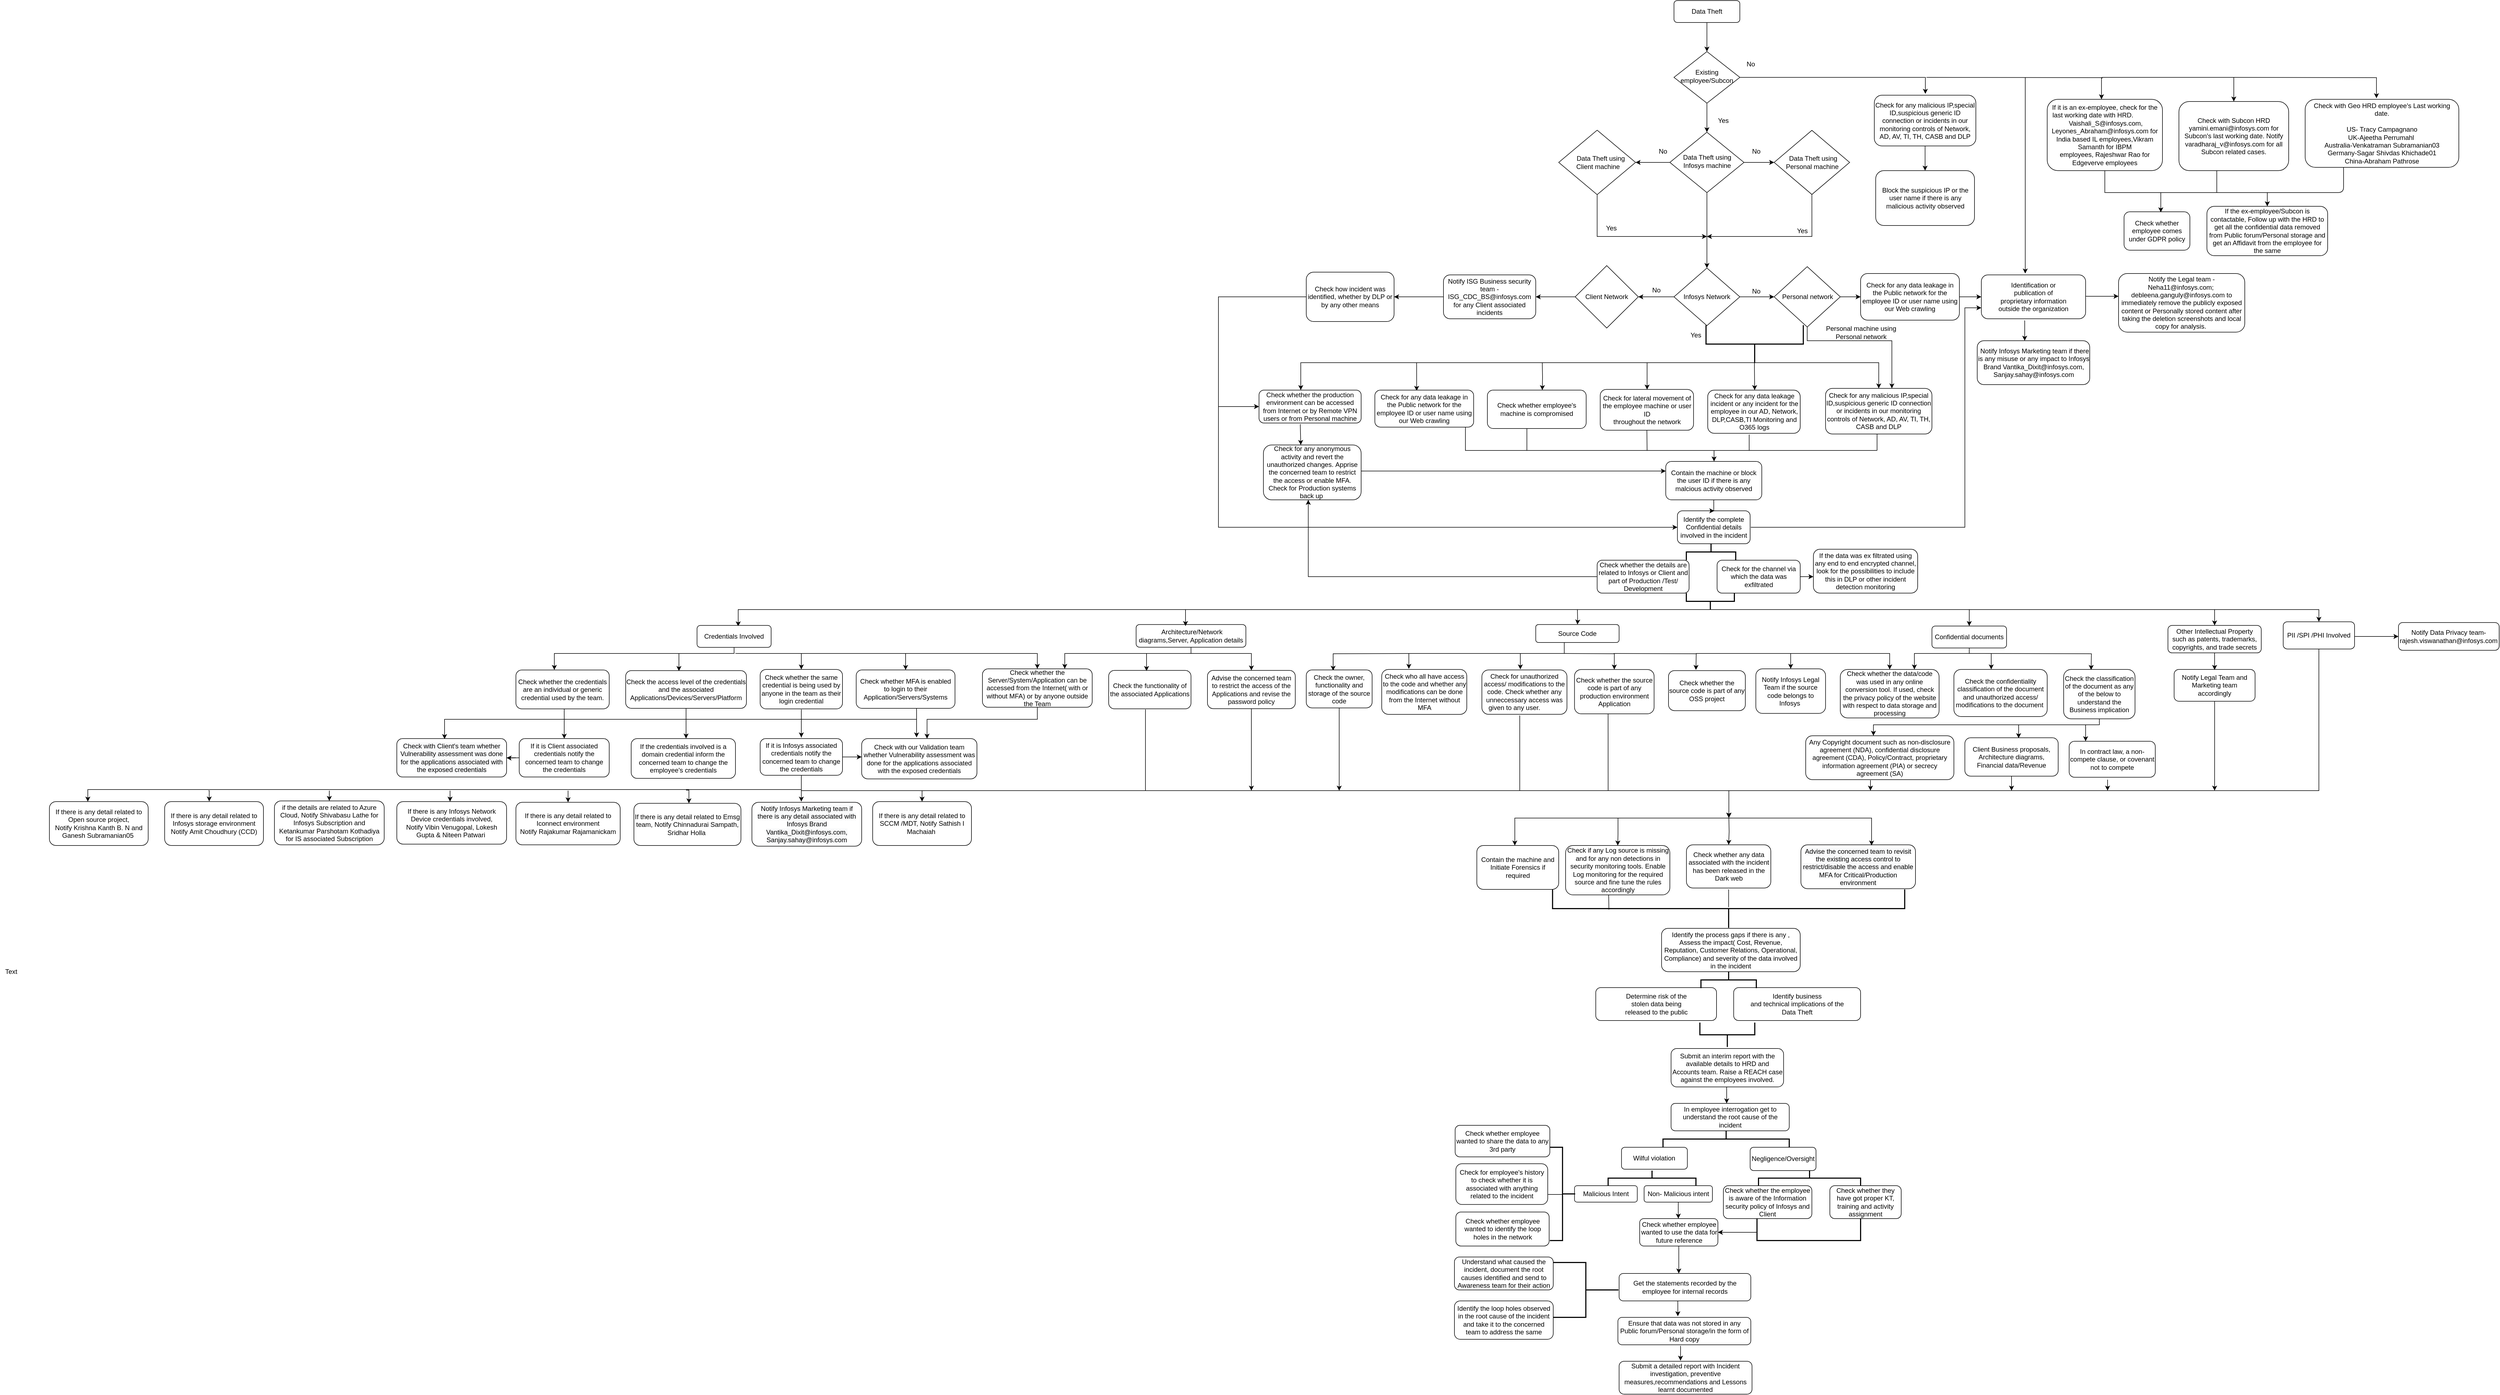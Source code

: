 <mxfile version="13.6.9" type="device" pages="4"><diagram id="C5RBs43oDa-KdzZeNtuy" name="Page-1"><mxGraphModel dx="4416" dy="1651" grid="1" gridSize="10" guides="1" tooltips="1" connect="1" arrows="1" fold="1" page="1" pageScale="1" pageWidth="827" pageHeight="1169" math="0" shadow="0"><root><mxCell id="WIyWlLk6GJQsqaUBKTNV-0"/><mxCell id="WIyWlLk6GJQsqaUBKTNV-1" parent="WIyWlLk6GJQsqaUBKTNV-0"/><mxCell id="N2I-EmeuHacvEZUAksR0-90" value="" style="edgeStyle=orthogonalEdgeStyle;rounded=0;orthogonalLoop=1;jettySize=auto;html=1;" parent="WIyWlLk6GJQsqaUBKTNV-1" source="WIyWlLk6GJQsqaUBKTNV-3" target="WIyWlLk6GJQsqaUBKTNV-10" edge="1"><mxGeometry relative="1" as="geometry"/></mxCell><mxCell id="WIyWlLk6GJQsqaUBKTNV-3" value="Data Theft" style="rounded=1;whiteSpace=wrap;html=1;fontSize=12;glass=0;strokeWidth=1;shadow=0;" parent="WIyWlLk6GJQsqaUBKTNV-1" vertex="1"><mxGeometry x="160" y="-690" width="120" height="40" as="geometry"/></mxCell><mxCell id="D0K_1aq9Ltig9ADugGsa-10" style="edgeStyle=orthogonalEdgeStyle;rounded=0;orthogonalLoop=1;jettySize=auto;html=1;" parent="WIyWlLk6GJQsqaUBKTNV-1" source="WIyWlLk6GJQsqaUBKTNV-10" edge="1"><mxGeometry relative="1" as="geometry"><mxPoint x="618" y="-520" as="targetPoint"/><Array as="points"><mxPoint x="618" y="-550"/></Array></mxGeometry></mxCell><mxCell id="WIyWlLk6GJQsqaUBKTNV-10" value="Existing employee/Subcon" style="rhombus;whiteSpace=wrap;html=1;shadow=0;fontFamily=Helvetica;fontSize=12;align=center;strokeWidth=1;spacing=6;spacingTop=-4;" parent="WIyWlLk6GJQsqaUBKTNV-1" vertex="1"><mxGeometry x="160" y="-597" width="120" height="94" as="geometry"/></mxCell><mxCell id="kw24J-CgT3J156WGApHc-45" value="" style="edgeStyle=orthogonalEdgeStyle;rounded=0;orthogonalLoop=1;jettySize=auto;html=1;" parent="WIyWlLk6GJQsqaUBKTNV-1" source="k-k-DNKOgdZ_aryQD32K-40" target="kw24J-CgT3J156WGApHc-43" edge="1"><mxGeometry relative="1" as="geometry"/></mxCell><mxCell id="D0K_1aq9Ltig9ADugGsa-7" style="edgeStyle=orthogonalEdgeStyle;rounded=0;orthogonalLoop=1;jettySize=auto;html=1;" parent="WIyWlLk6GJQsqaUBKTNV-1" source="k-k-DNKOgdZ_aryQD32K-40" edge="1"><mxGeometry relative="1" as="geometry"><mxPoint x="90" y="-395" as="targetPoint"/></mxGeometry></mxCell><mxCell id="D0K_1aq9Ltig9ADugGsa-12" style="edgeStyle=orthogonalEdgeStyle;rounded=0;orthogonalLoop=1;jettySize=auto;html=1;entryX=0;entryY=0.5;entryDx=0;entryDy=0;" parent="WIyWlLk6GJQsqaUBKTNV-1" source="k-k-DNKOgdZ_aryQD32K-40" target="D0K_1aq9Ltig9ADugGsa-11" edge="1"><mxGeometry relative="1" as="geometry"/></mxCell><mxCell id="k-k-DNKOgdZ_aryQD32K-40" value="Data Theft using Infosys machine" style="rhombus;whiteSpace=wrap;html=1;shadow=0;fontFamily=Helvetica;fontSize=12;align=center;strokeWidth=1;spacing=6;spacingTop=-4;" parent="WIyWlLk6GJQsqaUBKTNV-1" vertex="1"><mxGeometry x="152.5" y="-450" width="135" height="110" as="geometry"/></mxCell><mxCell id="k-k-DNKOgdZ_aryQD32K-50" value="" style="endArrow=classic;html=1;exitX=0.5;exitY=1;exitDx=0;exitDy=0;entryX=0.5;entryY=0;entryDx=0;entryDy=0;" parent="WIyWlLk6GJQsqaUBKTNV-1" source="WIyWlLk6GJQsqaUBKTNV-10" target="k-k-DNKOgdZ_aryQD32K-40" edge="1"><mxGeometry relative="1" as="geometry"><mxPoint x="230" y="390" as="sourcePoint"/><mxPoint x="230" y="450" as="targetPoint"/></mxGeometry></mxCell><mxCell id="D0K_1aq9Ltig9ADugGsa-30" style="edgeStyle=orthogonalEdgeStyle;rounded=0;orthogonalLoop=1;jettySize=auto;html=1;entryX=0;entryY=0.75;entryDx=0;entryDy=0;" parent="WIyWlLk6GJQsqaUBKTNV-1" target="N2I-EmeuHacvEZUAksR0-113" edge="1"><mxGeometry relative="1" as="geometry"><mxPoint x="700" y="-130" as="targetPoint"/><Array as="points"><mxPoint x="690" y="270"/><mxPoint x="690" y="-130"/></Array><mxPoint x="300" y="270" as="sourcePoint"/></mxGeometry></mxCell><mxCell id="w6FFeTXLhEK02J3u9ZND-9" style="edgeStyle=orthogonalEdgeStyle;rounded=0;orthogonalLoop=1;jettySize=auto;html=1;entryX=0;entryY=0.5;entryDx=0;entryDy=0;" parent="WIyWlLk6GJQsqaUBKTNV-1" target="k-k-DNKOgdZ_aryQD32K-54" edge="1"><mxGeometry relative="1" as="geometry"><mxPoint x="65.62" y="300" as="targetPoint"/><mxPoint x="-670" y="50" as="sourcePoint"/><Array as="points"><mxPoint x="-670" y="270"/></Array></mxGeometry></mxCell><mxCell id="k-k-DNKOgdZ_aryQD32K-54" value="Identify the complete Confidential details involved in the incident" style="rounded=1;whiteSpace=wrap;html=1;" parent="WIyWlLk6GJQsqaUBKTNV-1" vertex="1"><mxGeometry x="166.26" y="240" width="132.5" height="60" as="geometry"/></mxCell><mxCell id="k-k-DNKOgdZ_aryQD32K-16" value="If the ex-employee/Subcon is contactable, Follow up with the HRD to get all the confidential data removed from Public forum/Personal storage and get an Affidavit from the employee for the same" style="whiteSpace=wrap;html=1;rounded=1;shadow=0;strokeWidth=1;glass=0;" parent="WIyWlLk6GJQsqaUBKTNV-1" vertex="1"><mxGeometry x="1131" y="-315" width="220" height="90" as="geometry"/></mxCell><mxCell id="Vh9CSO3B-UT1ZVOs51rB-27" style="edgeStyle=orthogonalEdgeStyle;rounded=0;orthogonalLoop=1;jettySize=auto;html=1;" parent="WIyWlLk6GJQsqaUBKTNV-1" edge="1"><mxGeometry relative="1" as="geometry"><mxPoint x="307" y="20" as="targetPoint"/><mxPoint x="306.55" y="-30" as="sourcePoint"/><Array as="points"><mxPoint x="307" y="-20"/><mxPoint x="307" y="-20"/></Array></mxGeometry></mxCell><mxCell id="k-k-DNKOgdZ_aryQD32K-142" value="Check for any data leakage incident or any incident for the employee in our AD, Network, DLP,CASB,TI Monitoring and O365 logs" style="rounded=1;whiteSpace=wrap;html=1;" parent="WIyWlLk6GJQsqaUBKTNV-1" vertex="1"><mxGeometry x="221.5" y="20" width="168.5" height="78.75" as="geometry"/></mxCell><mxCell id="k-k-DNKOgdZ_aryQD32K-149" value="Notify the Legal team -Neha11@infosys.com;&amp;nbsp; debleena.ganguly@infosys.com to immediately remove the publicly exposed content or Personally stored content after taking the deletion screenshots and local copy for analysis.&amp;nbsp;" style="rounded=1;whiteSpace=wrap;html=1;" parent="WIyWlLk6GJQsqaUBKTNV-1" vertex="1"><mxGeometry x="970" y="-192.5" width="230" height="106.87" as="geometry"/></mxCell><mxCell id="hqr1x7SjjmU2Op0Gz37l-24" style="edgeStyle=orthogonalEdgeStyle;rounded=0;orthogonalLoop=1;jettySize=auto;html=1;entryX=0.5;entryY=0;entryDx=0;entryDy=0;" parent="WIyWlLk6GJQsqaUBKTNV-1" target="k-k-DNKOgdZ_aryQD32K-198" edge="1"><mxGeometry relative="1" as="geometry"><mxPoint x="390" y="490" as="targetPoint"/><mxPoint x="370" y="500" as="sourcePoint"/><Array as="points"><mxPoint x="553" y="500"/></Array></mxGeometry></mxCell><mxCell id="k-k-DNKOgdZ_aryQD32K-198" value="Check whether the data/code was used in any online conversion tool. If used, check the privacy policy of the website with respect to data storage and processing" style="rounded=1;whiteSpace=wrap;html=1;" parent="WIyWlLk6GJQsqaUBKTNV-1" vertex="1"><mxGeometry x="463.01" y="529.1" width="180.02" height="88.37" as="geometry"/></mxCell><mxCell id="MlXdn44DlGGn6G9LA254-83" value="" style="edgeStyle=orthogonalEdgeStyle;rounded=0;orthogonalLoop=1;jettySize=auto;html=1;" edge="1" parent="WIyWlLk6GJQsqaUBKTNV-1" source="k-k-DNKOgdZ_aryQD32K-225" target="k-k-DNKOgdZ_aryQD32K-227"><mxGeometry relative="1" as="geometry"><Array as="points"><mxPoint x="256" y="1300"/><mxPoint x="256" y="1300"/></Array></mxGeometry></mxCell><mxCell id="k-k-DNKOgdZ_aryQD32K-225" value="Submit an interim report with the available details to HRD and Accounts team. Raise a REACH case against the employees involved." style="rounded=1;whiteSpace=wrap;html=1;" parent="WIyWlLk6GJQsqaUBKTNV-1" vertex="1"><mxGeometry x="154.69" y="1220" width="205" height="70" as="geometry"/></mxCell><mxCell id="k-k-DNKOgdZ_aryQD32K-227" value="In employee interrogation get to understand the root cause of the incident" style="rounded=1;whiteSpace=wrap;html=1;" parent="WIyWlLk6GJQsqaUBKTNV-1" vertex="1"><mxGeometry x="154.69" y="1320" width="215.31" height="50" as="geometry"/></mxCell><mxCell id="MlXdn44DlGGn6G9LA254-97" value="" style="edgeStyle=orthogonalEdgeStyle;rounded=0;orthogonalLoop=1;jettySize=auto;html=1;exitX=0.458;exitY=1;exitDx=0;exitDy=0;exitPerimeter=0;entryX=0.451;entryY=-0.04;entryDx=0;entryDy=0;entryPerimeter=0;" edge="1" parent="WIyWlLk6GJQsqaUBKTNV-1" source="k-k-DNKOgdZ_aryQD32K-229" target="N2I-EmeuHacvEZUAksR0-73"><mxGeometry relative="1" as="geometry"><mxPoint x="170" y="1690" as="sourcePoint"/></mxGeometry></mxCell><mxCell id="k-k-DNKOgdZ_aryQD32K-229" value="Get the statements recorded by the employee for internal records" style="rounded=1;whiteSpace=wrap;html=1;" parent="WIyWlLk6GJQsqaUBKTNV-1" vertex="1"><mxGeometry x="60" y="1630" width="240" height="50" as="geometry"/></mxCell><mxCell id="k-k-DNKOgdZ_aryQD32K-267" value="Submit a detailed report with Incident investigation, preventive measures,recommendations and Lessons learnt documented" style="rounded=1;whiteSpace=wrap;html=1;" parent="WIyWlLk6GJQsqaUBKTNV-1" vertex="1"><mxGeometry x="60" y="1790" width="242.19" height="60" as="geometry"/></mxCell><mxCell id="O6NiuPB95fCvMGp4364F-3" style="edgeStyle=orthogonalEdgeStyle;rounded=0;orthogonalLoop=1;jettySize=auto;html=1;" parent="WIyWlLk6GJQsqaUBKTNV-1" edge="1"><mxGeometry relative="1" as="geometry"><mxPoint x="-1545" y="450.62" as="targetPoint"/><mxPoint x="245" y="420" as="sourcePoint"/><Array as="points"><mxPoint x="-1545" y="419.62"/></Array></mxGeometry></mxCell><mxCell id="hqr1x7SjjmU2Op0Gz37l-4" style="edgeStyle=orthogonalEdgeStyle;rounded=0;orthogonalLoop=1;jettySize=auto;html=1;" parent="WIyWlLk6GJQsqaUBKTNV-1" source="5WWzmZdQiMdS7AE_umw1-6" edge="1"><mxGeometry relative="1" as="geometry"><mxPoint x="-1880" y="530" as="targetPoint"/><Array as="points"><mxPoint x="-1552" y="500"/><mxPoint x="-1880" y="500"/></Array></mxGeometry></mxCell><mxCell id="5WWzmZdQiMdS7AE_umw1-6" value="Credentials Involved" style="rounded=1;whiteSpace=wrap;html=1;" parent="WIyWlLk6GJQsqaUBKTNV-1" vertex="1"><mxGeometry x="-1620" y="448.91" width="135" height="40" as="geometry"/></mxCell><mxCell id="hqr1x7SjjmU2Op0Gz37l-13" style="edgeStyle=orthogonalEdgeStyle;rounded=0;orthogonalLoop=1;jettySize=auto;html=1;entryX=0.5;entryY=0;entryDx=0;entryDy=0;" parent="WIyWlLk6GJQsqaUBKTNV-1" target="2iSK8GOb8c5tcg1Rr2ex-7" edge="1"><mxGeometry relative="1" as="geometry"><mxPoint x="-720" y="500" as="sourcePoint"/><mxPoint x="-590" y="511" as="targetPoint"/><Array as="points"><mxPoint x="-610" y="500"/></Array></mxGeometry></mxCell><mxCell id="MlXdn44DlGGn6G9LA254-65" style="edgeStyle=orthogonalEdgeStyle;rounded=0;orthogonalLoop=1;jettySize=auto;html=1;" edge="1" parent="WIyWlLk6GJQsqaUBKTNV-1" source="2iSK8GOb8c5tcg1Rr2ex-7"><mxGeometry relative="1" as="geometry"><mxPoint x="-610" y="750" as="targetPoint"/></mxGeometry></mxCell><mxCell id="2iSK8GOb8c5tcg1Rr2ex-7" value="Advise the concerned team to restrict the access of the Applications and revise the password policy" style="rounded=1;whiteSpace=wrap;html=1;" parent="WIyWlLk6GJQsqaUBKTNV-1" vertex="1"><mxGeometry x="-690" y="530.92" width="160" height="69.66" as="geometry"/></mxCell><mxCell id="hqr1x7SjjmU2Op0Gz37l-5" value="" style="edgeStyle=orthogonalEdgeStyle;rounded=0;orthogonalLoop=1;jettySize=auto;html=1;entryX=0.441;entryY=0.011;entryDx=0;entryDy=0;entryPerimeter=0;" parent="WIyWlLk6GJQsqaUBKTNV-1" target="2iSK8GOb8c5tcg1Rr2ex-10" edge="1"><mxGeometry relative="1" as="geometry"><mxPoint x="-1653" y="500" as="sourcePoint"/><Array as="points"><mxPoint x="-1680" y="500"/><mxPoint x="-1653" y="500"/></Array></mxGeometry></mxCell><mxCell id="hqr1x7SjjmU2Op0Gz37l-34" style="edgeStyle=orthogonalEdgeStyle;rounded=0;orthogonalLoop=1;jettySize=auto;html=1;" parent="WIyWlLk6GJQsqaUBKTNV-1" target="heKqhzw-2vsTtG3gNdeI-11" edge="1"><mxGeometry relative="1" as="geometry"><mxPoint x="-1710" y="590" as="sourcePoint"/><Array as="points"><mxPoint x="-1640" y="590"/><mxPoint x="-1640" y="620"/><mxPoint x="-1862" y="620"/></Array></mxGeometry></mxCell><mxCell id="2iSK8GOb8c5tcg1Rr2ex-10" value="Check the access level of the credentials and the associated Applications/Devices/Servers/Platform" style="rounded=1;whiteSpace=wrap;html=1;" parent="WIyWlLk6GJQsqaUBKTNV-1" vertex="1"><mxGeometry x="-1750" y="531.2" width="220" height="68.8" as="geometry"/></mxCell><mxCell id="hqr1x7SjjmU2Op0Gz37l-31" value="" style="edgeStyle=orthogonalEdgeStyle;rounded=0;orthogonalLoop=1;jettySize=auto;html=1;entryX=0.435;entryY=0.012;entryDx=0;entryDy=0;entryPerimeter=0;" parent="WIyWlLk6GJQsqaUBKTNV-1" source="2iSK8GOb8c5tcg1Rr2ex-11" target="heKqhzw-2vsTtG3gNdeI-12" edge="1"><mxGeometry relative="1" as="geometry"><mxPoint x="-1862" y="630" as="targetPoint"/><Array as="points"><mxPoint x="-1862" y="620"/><mxPoint x="-2080" y="620"/></Array></mxGeometry></mxCell><mxCell id="hqr1x7SjjmU2Op0Gz37l-1" value="" style="edgeStyle=orthogonalEdgeStyle;rounded=0;orthogonalLoop=1;jettySize=auto;html=1;" parent="WIyWlLk6GJQsqaUBKTNV-1" target="2iSK8GOb8c5tcg1Rr2ex-15" edge="1"><mxGeometry relative="1" as="geometry"><mxPoint x="-16" y="420" as="sourcePoint"/></mxGeometry></mxCell><mxCell id="2iSK8GOb8c5tcg1Rr2ex-15" value="Source Code" style="rounded=1;whiteSpace=wrap;html=1;" parent="WIyWlLk6GJQsqaUBKTNV-1" vertex="1"><mxGeometry x="-91.87" y="447.19" width="151.87" height="32.81" as="geometry"/></mxCell><mxCell id="hqr1x7SjjmU2Op0Gz37l-14" style="edgeStyle=orthogonalEdgeStyle;rounded=0;orthogonalLoop=1;jettySize=auto;html=1;entryX=0.408;entryY=0.02;entryDx=0;entryDy=0;entryPerimeter=0;" parent="WIyWlLk6GJQsqaUBKTNV-1" target="2iSK8GOb8c5tcg1Rr2ex-23" edge="1"><mxGeometry relative="1" as="geometry"><mxPoint x="-460" y="520" as="targetPoint"/><mxPoint x="-320" y="500" as="sourcePoint"/></mxGeometry></mxCell><mxCell id="MlXdn44DlGGn6G9LA254-66" style="edgeStyle=orthogonalEdgeStyle;rounded=0;orthogonalLoop=1;jettySize=auto;html=1;" edge="1" parent="WIyWlLk6GJQsqaUBKTNV-1" source="2iSK8GOb8c5tcg1Rr2ex-23"><mxGeometry relative="1" as="geometry"><mxPoint x="-450" y="750" as="targetPoint"/></mxGeometry></mxCell><mxCell id="2iSK8GOb8c5tcg1Rr2ex-23" value="Check the owner, functionality and storage of the source code" style="rounded=1;whiteSpace=wrap;html=1;" parent="WIyWlLk6GJQsqaUBKTNV-1" vertex="1"><mxGeometry x="-510" y="530" width="120" height="69.19" as="geometry"/></mxCell><mxCell id="hqr1x7SjjmU2Op0Gz37l-16" value="" style="edgeStyle=orthogonalEdgeStyle;rounded=0;orthogonalLoop=1;jettySize=auto;html=1;entryX=0.452;entryY=-0.012;entryDx=0;entryDy=0;entryPerimeter=0;" parent="WIyWlLk6GJQsqaUBKTNV-1" target="2iSK8GOb8c5tcg1Rr2ex-24" edge="1"><mxGeometry relative="1" as="geometry"><mxPoint x="-120" y="500" as="sourcePoint"/></mxGeometry></mxCell><mxCell id="2iSK8GOb8c5tcg1Rr2ex-24" value="&lt;span style=&quot;font-size: 12px&quot;&gt;Check for unauthorized access/ modifications to the code. Check whether any unneccessary access was given to any user.&amp;nbsp; &amp;nbsp; &amp;nbsp; &amp;nbsp; &amp;nbsp; &amp;nbsp;&lt;/span&gt;" style="rounded=1;whiteSpace=wrap;html=1;" parent="WIyWlLk6GJQsqaUBKTNV-1" vertex="1"><mxGeometry x="-190" y="530" width="155" height="80.92" as="geometry"/></mxCell><mxCell id="hqr1x7SjjmU2Op0Gz37l-21" style="edgeStyle=orthogonalEdgeStyle;rounded=0;orthogonalLoop=1;jettySize=auto;html=1;entryX=0.5;entryY=0;entryDx=0;entryDy=0;" parent="WIyWlLk6GJQsqaUBKTNV-1" target="2iSK8GOb8c5tcg1Rr2ex-27" edge="1"><mxGeometry relative="1" as="geometry"><mxPoint x="30" y="500" as="targetPoint"/><mxPoint x="-40" y="500" as="sourcePoint"/></mxGeometry></mxCell><mxCell id="2iSK8GOb8c5tcg1Rr2ex-27" value="Check whether the source code is part of any production environment Application" style="rounded=1;whiteSpace=wrap;html=1;" parent="WIyWlLk6GJQsqaUBKTNV-1" vertex="1"><mxGeometry x="-21.25" y="529.21" width="145" height="80.79" as="geometry"/></mxCell><mxCell id="hqr1x7SjjmU2Op0Gz37l-2" style="edgeStyle=orthogonalEdgeStyle;rounded=0;orthogonalLoop=1;jettySize=auto;html=1;entryX=0.5;entryY=0;entryDx=0;entryDy=0;" parent="WIyWlLk6GJQsqaUBKTNV-1" target="2iSK8GOb8c5tcg1Rr2ex-55" edge="1"><mxGeometry relative="1" as="geometry"><mxPoint x="697.97" y="410" as="targetPoint"/><mxPoint x="680" y="420" as="sourcePoint"/><Array as="points"><mxPoint x="698" y="420"/></Array></mxGeometry></mxCell><mxCell id="hqr1x7SjjmU2Op0Gz37l-25" value="" style="edgeStyle=orthogonalEdgeStyle;rounded=0;orthogonalLoop=1;jettySize=auto;html=1;entryX=0.75;entryY=0;entryDx=0;entryDy=0;" parent="WIyWlLk6GJQsqaUBKTNV-1" source="2iSK8GOb8c5tcg1Rr2ex-55" target="k-k-DNKOgdZ_aryQD32K-198" edge="1"><mxGeometry relative="1" as="geometry"><Array as="points"><mxPoint x="698" y="500"/><mxPoint x="598" y="500"/></Array></mxGeometry></mxCell><mxCell id="2iSK8GOb8c5tcg1Rr2ex-55" value="Confidential documents" style="rounded=1;whiteSpace=wrap;html=1;" parent="WIyWlLk6GJQsqaUBKTNV-1" vertex="1"><mxGeometry x="630" y="450" width="135.94" height="40" as="geometry"/></mxCell><mxCell id="w6FFeTXLhEK02J3u9ZND-5" style="edgeStyle=orthogonalEdgeStyle;rounded=0;orthogonalLoop=1;jettySize=auto;html=1;entryX=0;entryY=0.5;entryDx=0;entryDy=0;" parent="WIyWlLk6GJQsqaUBKTNV-1" source="2iSK8GOb8c5tcg1Rr2ex-59" target="O6NiuPB95fCvMGp4364F-37" edge="1"><mxGeometry relative="1" as="geometry"><mxPoint x="-670" y="70" as="targetPoint"/><Array as="points"><mxPoint x="-670" y="-150"/><mxPoint x="-670" y="50"/></Array></mxGeometry></mxCell><mxCell id="2iSK8GOb8c5tcg1Rr2ex-59" value="Check how incident was identified, whether by DLP or by any other means" style="rounded=1;whiteSpace=wrap;html=1;" parent="WIyWlLk6GJQsqaUBKTNV-1" vertex="1"><mxGeometry x="-510" y="-195" width="160" height="90" as="geometry"/></mxCell><mxCell id="2iSK8GOb8c5tcg1Rr2ex-62" value="&lt;span style=&quot;color: rgb(0 , 0 , 0) ; font-family: &amp;#34;helvetica&amp;#34; ; font-size: 12px ; font-style: normal ; font-weight: 400 ; letter-spacing: normal ; text-align: center ; text-indent: 0px ; text-transform: none ; word-spacing: 0px ; background-color: rgb(248 , 249 , 250) ; display: inline ; float: none&quot;&gt;Advise the concerned team to revisit the existing access control to restrict/disable the access and enable MFA for Critical/Production environment&lt;/span&gt;" style="rounded=1;whiteSpace=wrap;html=1;" parent="WIyWlLk6GJQsqaUBKTNV-1" vertex="1"><mxGeometry x="391.25" y="848.75" width="208.75" height="80" as="geometry"/></mxCell><mxCell id="w6FFeTXLhEK02J3u9ZND-15" value="" style="edgeStyle=orthogonalEdgeStyle;rounded=0;orthogonalLoop=1;jettySize=auto;html=1;" parent="WIyWlLk6GJQsqaUBKTNV-1" source="2iSK8GOb8c5tcg1Rr2ex-64" target="k-k-DNKOgdZ_aryQD32K-116" edge="1"><mxGeometry relative="1" as="geometry"><Array as="points"><mxPoint x="1430" y="469"/><mxPoint x="1430" y="469"/></Array></mxGeometry></mxCell><mxCell id="MlXdn44DlGGn6G9LA254-54" style="edgeStyle=orthogonalEdgeStyle;rounded=0;orthogonalLoop=1;jettySize=auto;html=1;" edge="1" parent="WIyWlLk6GJQsqaUBKTNV-1" source="2iSK8GOb8c5tcg1Rr2ex-64"><mxGeometry relative="1" as="geometry"><mxPoint x="260" y="800" as="targetPoint"/><Array as="points"><mxPoint x="1335" y="750"/><mxPoint x="260" y="750"/></Array></mxGeometry></mxCell><mxCell id="2iSK8GOb8c5tcg1Rr2ex-64" value="PII /SPI /PHI Involved" style="rounded=1;whiteSpace=wrap;html=1;" parent="WIyWlLk6GJQsqaUBKTNV-1" vertex="1"><mxGeometry x="1270" y="442.19" width="130" height="49.63" as="geometry"/></mxCell><mxCell id="hqr1x7SjjmU2Op0Gz37l-3" style="edgeStyle=orthogonalEdgeStyle;rounded=0;orthogonalLoop=1;jettySize=auto;html=1;entryX=0.5;entryY=0;entryDx=0;entryDy=0;" parent="WIyWlLk6GJQsqaUBKTNV-1" target="2iSK8GOb8c5tcg1Rr2ex-65" edge="1"><mxGeometry relative="1" as="geometry"><mxPoint x="1145" y="420" as="targetPoint"/><mxPoint x="1120" y="420" as="sourcePoint"/></mxGeometry></mxCell><mxCell id="hqr1x7SjjmU2Op0Gz37l-28" value="" style="edgeStyle=orthogonalEdgeStyle;rounded=0;orthogonalLoop=1;jettySize=auto;html=1;" parent="WIyWlLk6GJQsqaUBKTNV-1" source="2iSK8GOb8c5tcg1Rr2ex-65" edge="1"><mxGeometry relative="1" as="geometry"><mxPoint x="1145" y="530" as="targetPoint"/><Array as="points"><mxPoint x="1145" y="530"/></Array></mxGeometry></mxCell><mxCell id="2iSK8GOb8c5tcg1Rr2ex-65" value="Other Intellectual Property such as&amp;nbsp;patents, trademarks, copyrights, and trade secrets" style="rounded=1;whiteSpace=wrap;html=1;" parent="WIyWlLk6GJQsqaUBKTNV-1" vertex="1"><mxGeometry x="1060" y="448.91" width="170" height="50" as="geometry"/></mxCell><mxCell id="hqr1x7SjjmU2Op0Gz37l-23" style="edgeStyle=orthogonalEdgeStyle;rounded=0;orthogonalLoop=1;jettySize=auto;html=1;entryX=0.5;entryY=0;entryDx=0;entryDy=0;" parent="WIyWlLk6GJQsqaUBKTNV-1" target="2iSK8GOb8c5tcg1Rr2ex-66" edge="1"><mxGeometry relative="1" as="geometry"><mxPoint x="270" y="490" as="targetPoint"/><mxPoint x="200" y="500" as="sourcePoint"/><Array as="points"><mxPoint x="373" y="500"/></Array></mxGeometry></mxCell><mxCell id="2iSK8GOb8c5tcg1Rr2ex-66" value="Notify Infosys Legal Team if the source code belongs to Infosys&amp;nbsp;" style="rounded=1;whiteSpace=wrap;html=1;" parent="WIyWlLk6GJQsqaUBKTNV-1" vertex="1"><mxGeometry x="309.14" y="528.04" width="127" height="81.2" as="geometry"/></mxCell><mxCell id="MlXdn44DlGGn6G9LA254-63" style="edgeStyle=orthogonalEdgeStyle;rounded=0;orthogonalLoop=1;jettySize=auto;html=1;" edge="1" parent="WIyWlLk6GJQsqaUBKTNV-1" source="2iSK8GOb8c5tcg1Rr2ex-67"><mxGeometry relative="1" as="geometry"><mxPoint x="1145" y="750" as="targetPoint"/></mxGeometry></mxCell><mxCell id="2iSK8GOb8c5tcg1Rr2ex-67" value="Notify Legal Team and Marketing team accordingly" style="rounded=1;whiteSpace=wrap;html=1;" parent="WIyWlLk6GJQsqaUBKTNV-1" vertex="1"><mxGeometry x="1071.25" y="529.1" width="147.5" height="58.03" as="geometry"/></mxCell><mxCell id="N2I-EmeuHacvEZUAksR0-10" value="Identify the process gaps if there is any , Assess the impact(&amp;nbsp;Cost, Revenue, Reputation, Customer Relations, Operational, Compliance) and severity of the data involved in the incident" style="rounded=1;whiteSpace=wrap;html=1;" parent="WIyWlLk6GJQsqaUBKTNV-1" vertex="1"><mxGeometry x="137.34" y="1001" width="252.66" height="79" as="geometry"/></mxCell><mxCell id="MlXdn44DlGGn6G9LA254-98" value="" style="edgeStyle=orthogonalEdgeStyle;rounded=0;orthogonalLoop=1;jettySize=auto;html=1;entryX=0.462;entryY=-0.017;entryDx=0;entryDy=0;entryPerimeter=0;" edge="1" parent="WIyWlLk6GJQsqaUBKTNV-1" target="k-k-DNKOgdZ_aryQD32K-267"><mxGeometry relative="1" as="geometry"><mxPoint x="172" y="1762" as="sourcePoint"/><mxPoint x="167" y="1780" as="targetPoint"/><Array as="points"><mxPoint x="172" y="1770"/><mxPoint x="172" y="1770"/></Array></mxGeometry></mxCell><mxCell id="N2I-EmeuHacvEZUAksR0-73" value="&lt;span&gt;Ensure that data was not stored in any Public forum/Personal storage/in the form of Hard copy&lt;/span&gt;" style="rounded=1;whiteSpace=wrap;html=1;" parent="WIyWlLk6GJQsqaUBKTNV-1" vertex="1"><mxGeometry x="57.81" y="1710" width="242.19" height="50" as="geometry"/></mxCell><mxCell id="N2I-EmeuHacvEZUAksR0-74" value="Wilful violation" style="rounded=1;whiteSpace=wrap;html=1;" parent="WIyWlLk6GJQsqaUBKTNV-1" vertex="1"><mxGeometry x="64.38" y="1400" width="120" height="40" as="geometry"/></mxCell><mxCell id="N2I-EmeuHacvEZUAksR0-75" value="Negligence/Oversight" style="rounded=1;whiteSpace=wrap;html=1;" parent="WIyWlLk6GJQsqaUBKTNV-1" vertex="1"><mxGeometry x="298.76" y="1400" width="120" height="42.5" as="geometry"/></mxCell><mxCell id="N2I-EmeuHacvEZUAksR0-83" value="&lt;div&gt;&lt;span style=&quot;font-size: 12px&quot;&gt;Check for lateral movement of&lt;/span&gt;&lt;/div&gt;&lt;div&gt;&lt;span style=&quot;font-size: 12px&quot;&gt;the employee machine or user ID&lt;/span&gt;&lt;/div&gt;&lt;div&gt;&lt;span style=&quot;font-size: 12px&quot;&gt;throughout the network&lt;/span&gt;&lt;/div&gt;" style="rounded=1;whiteSpace=wrap;html=1;" parent="WIyWlLk6GJQsqaUBKTNV-1" vertex="1"><mxGeometry x="25.62" y="18.75" width="170" height="74.38" as="geometry"/></mxCell><mxCell id="Vh9CSO3B-UT1ZVOs51rB-23" style="edgeStyle=orthogonalEdgeStyle;rounded=0;orthogonalLoop=1;jettySize=auto;html=1;entryX=0.556;entryY=0;entryDx=0;entryDy=0;entryPerimeter=0;" parent="WIyWlLk6GJQsqaUBKTNV-1" target="N2I-EmeuHacvEZUAksR0-89" edge="1"><mxGeometry relative="1" as="geometry"><mxPoint x="-90" y="-30" as="targetPoint"/><mxPoint x="-80" y="-30" as="sourcePoint"/></mxGeometry></mxCell><mxCell id="N2I-EmeuHacvEZUAksR0-89" value="&lt;div&gt;Check whether employee's machine is compromised&lt;/div&gt;" style="rounded=1;whiteSpace=wrap;html=1;" parent="WIyWlLk6GJQsqaUBKTNV-1" vertex="1"><mxGeometry x="-180" y="20" width="180" height="70" as="geometry"/></mxCell><mxCell id="N2I-EmeuHacvEZUAksR0-104" value="&lt;div&gt;&lt;span style=&quot;font-size: 12px&quot;&gt;Determine risk of the&lt;/span&gt;&lt;/div&gt;&lt;div&gt;&lt;span style=&quot;font-size: 12px&quot;&gt;stolen data being&lt;/span&gt;&lt;/div&gt;&lt;div&gt;&lt;span style=&quot;font-size: 12px&quot;&gt;released to the public&lt;/span&gt;&lt;/div&gt;" style="rounded=1;whiteSpace=wrap;html=1;" parent="WIyWlLk6GJQsqaUBKTNV-1" vertex="1"><mxGeometry x="17.5" y="1109" width="220" height="60" as="geometry"/></mxCell><mxCell id="N2I-EmeuHacvEZUAksR0-106" value="&lt;div&gt;&lt;span style=&quot;font-size: 12px&quot;&gt;Identify business&lt;/span&gt;&lt;/div&gt;&lt;div&gt;&lt;span style=&quot;font-size: 12px&quot;&gt;and technical implications of the Data&amp;nbsp;&lt;/span&gt;&lt;span&gt;Theft&lt;/span&gt;&lt;/div&gt;" style="rounded=1;whiteSpace=wrap;html=1;" parent="WIyWlLk6GJQsqaUBKTNV-1" vertex="1"><mxGeometry x="268.75" y="1109" width="231.25" height="60" as="geometry"/></mxCell><mxCell id="_4vtj67nR4tkBrXDEoaL-28" style="edgeStyle=orthogonalEdgeStyle;rounded=0;orthogonalLoop=1;jettySize=auto;html=1;" parent="WIyWlLk6GJQsqaUBKTNV-1" source="N2I-EmeuHacvEZUAksR0-113" target="k-k-DNKOgdZ_aryQD32K-149" edge="1"><mxGeometry relative="1" as="geometry"><Array as="points"><mxPoint x="950" y="-151"/><mxPoint x="950" y="-151"/></Array></mxGeometry></mxCell><mxCell id="D0K_1aq9Ltig9ADugGsa-31" style="edgeStyle=orthogonalEdgeStyle;rounded=0;orthogonalLoop=1;jettySize=auto;html=1;exitX=0.416;exitY=1.038;exitDx=0;exitDy=0;exitPerimeter=0;" parent="WIyWlLk6GJQsqaUBKTNV-1" source="N2I-EmeuHacvEZUAksR0-113" edge="1"><mxGeometry relative="1" as="geometry"><mxPoint x="799" y="-70" as="targetPoint"/></mxGeometry></mxCell><mxCell id="N2I-EmeuHacvEZUAksR0-113" value="&lt;div&gt;&lt;span style=&quot;font-size: 12px&quot;&gt;Identification or&lt;/span&gt;&lt;/div&gt;&lt;div&gt;&lt;span style=&quot;font-size: 12px&quot;&gt;publication of&lt;/span&gt;&lt;/div&gt;&lt;div&gt;&lt;span style=&quot;font-size: 12px&quot;&gt;proprietary information&lt;/span&gt;&lt;/div&gt;&lt;div&gt;&lt;span style=&quot;font-size: 12px&quot;&gt;outside the organization&lt;/span&gt;&lt;/div&gt;" style="rounded=1;whiteSpace=wrap;html=1;" parent="WIyWlLk6GJQsqaUBKTNV-1" vertex="1"><mxGeometry x="720" y="-190" width="190" height="79.99" as="geometry"/></mxCell><mxCell id="N2I-EmeuHacvEZUAksR0-122" value="" style="strokeWidth=2;html=1;shape=mxgraph.flowchart.annotation_2;align=left;labelPosition=right;pointerEvents=1;direction=east;rotation=-90;" parent="WIyWlLk6GJQsqaUBKTNV-1" vertex="1"><mxGeometry x="235" y="1145" width="44.38" height="100" as="geometry"/></mxCell><mxCell id="N2I-EmeuHacvEZUAksR0-123" value="Malicious Intent" style="rounded=1;whiteSpace=wrap;html=1;" parent="WIyWlLk6GJQsqaUBKTNV-1" vertex="1"><mxGeometry x="-21.25" y="1470" width="114.38" height="30" as="geometry"/></mxCell><mxCell id="MlXdn44DlGGn6G9LA254-89" style="edgeStyle=orthogonalEdgeStyle;rounded=0;orthogonalLoop=1;jettySize=auto;html=1;" edge="1" parent="WIyWlLk6GJQsqaUBKTNV-1" source="N2I-EmeuHacvEZUAksR0-125"><mxGeometry relative="1" as="geometry"><mxPoint x="168" y="1530" as="targetPoint"/></mxGeometry></mxCell><mxCell id="N2I-EmeuHacvEZUAksR0-125" value="Non- Malicious intent" style="rounded=1;whiteSpace=wrap;html=1;" parent="WIyWlLk6GJQsqaUBKTNV-1" vertex="1"><mxGeometry x="105.56" y="1470" width="124.44" height="30" as="geometry"/></mxCell><mxCell id="N2I-EmeuHacvEZUAksR0-126" value="Check whether employee wanted to share the data to any 3rd party" style="rounded=1;whiteSpace=wrap;html=1;" parent="WIyWlLk6GJQsqaUBKTNV-1" vertex="1"><mxGeometry x="-238.72" y="1360" width="172.56" height="57.5" as="geometry"/></mxCell><mxCell id="N2I-EmeuHacvEZUAksR0-129" value="Check whether employee wanted to identify the loop holes in the network" style="rounded=1;whiteSpace=wrap;html=1;" parent="WIyWlLk6GJQsqaUBKTNV-1" vertex="1"><mxGeometry x="-237.44" y="1518" width="170" height="62" as="geometry"/></mxCell><mxCell id="MlXdn44DlGGn6G9LA254-94" value="" style="edgeStyle=orthogonalEdgeStyle;rounded=0;orthogonalLoop=1;jettySize=auto;html=1;" edge="1" parent="WIyWlLk6GJQsqaUBKTNV-1" source="N2I-EmeuHacvEZUAksR0-132" target="k-k-DNKOgdZ_aryQD32K-229"><mxGeometry relative="1" as="geometry"><Array as="points"><mxPoint x="169" y="1620"/><mxPoint x="169" y="1620"/></Array></mxGeometry></mxCell><mxCell id="N2I-EmeuHacvEZUAksR0-132" value="Check whether employee wanted to use the data for future reference" style="rounded=1;whiteSpace=wrap;html=1;" parent="WIyWlLk6GJQsqaUBKTNV-1" vertex="1"><mxGeometry x="97.5" y="1530" width="142.5" height="50" as="geometry"/></mxCell><mxCell id="N2I-EmeuHacvEZUAksR0-146" value="Check whether the employee is aware of the Information security policy of Infosys and Client" style="rounded=1;whiteSpace=wrap;html=1;" parent="WIyWlLk6GJQsqaUBKTNV-1" vertex="1"><mxGeometry x="250.0" y="1470" width="161.25" height="60" as="geometry"/></mxCell><mxCell id="N2I-EmeuHacvEZUAksR0-162" value="Understand what caused the incident, document the root causes identified and send to Awareness team for their action" style="rounded=1;whiteSpace=wrap;html=1;" parent="WIyWlLk6GJQsqaUBKTNV-1" vertex="1"><mxGeometry x="-240" y="1600" width="180" height="60" as="geometry"/></mxCell><mxCell id="hqr1x7SjjmU2Op0Gz37l-20" value="" style="edgeStyle=orthogonalEdgeStyle;rounded=0;orthogonalLoop=1;jettySize=auto;html=1;" parent="WIyWlLk6GJQsqaUBKTNV-1" source="N2I-EmeuHacvEZUAksR0-183" edge="1"><mxGeometry relative="1" as="geometry"><mxPoint x="233" y="240" as="targetPoint"/></mxGeometry></mxCell><mxCell id="N2I-EmeuHacvEZUAksR0-183" value="Contain the machine or block the user ID if there is any malcious activity observed" style="rounded=1;whiteSpace=wrap;html=1;" parent="WIyWlLk6GJQsqaUBKTNV-1" vertex="1"><mxGeometry x="145.01" y="150" width="174.99" height="70" as="geometry"/></mxCell><mxCell id="N2I-EmeuHacvEZUAksR0-189" style="edgeStyle=orthogonalEdgeStyle;rounded=0;orthogonalLoop=1;jettySize=auto;html=1;exitX=0.5;exitY=1;exitDx=0;exitDy=0;" parent="WIyWlLk6GJQsqaUBKTNV-1" source="k-k-DNKOgdZ_aryQD32K-40" target="k-k-DNKOgdZ_aryQD32K-40" edge="1"><mxGeometry relative="1" as="geometry"/></mxCell><mxCell id="kw24J-CgT3J156WGApHc-7" style="edgeStyle=orthogonalEdgeStyle;rounded=0;orthogonalLoop=1;jettySize=auto;html=1;exitX=0.5;exitY=1;exitDx=0;exitDy=0;" parent="WIyWlLk6GJQsqaUBKTNV-1" source="k-k-DNKOgdZ_aryQD32K-40" target="k-k-DNKOgdZ_aryQD32K-40" edge="1"><mxGeometry relative="1" as="geometry"/></mxCell><mxCell id="_4vtj67nR4tkBrXDEoaL-59" style="edgeStyle=orthogonalEdgeStyle;rounded=0;orthogonalLoop=1;jettySize=auto;html=1;" parent="WIyWlLk6GJQsqaUBKTNV-1" source="k-k-DNKOgdZ_aryQD32K-7" target="k-k-DNKOgdZ_aryQD32K-16" edge="1"><mxGeometry relative="1" as="geometry"><Array as="points"><mxPoint x="945" y="-340"/><mxPoint x="1241" y="-340"/></Array></mxGeometry></mxCell><mxCell id="hqr1x7SjjmU2Op0Gz37l-19" style="edgeStyle=orthogonalEdgeStyle;rounded=0;orthogonalLoop=1;jettySize=auto;html=1;entryX=0.471;entryY=0;entryDx=0;entryDy=0;entryPerimeter=0;" parent="WIyWlLk6GJQsqaUBKTNV-1" target="k-k-DNKOgdZ_aryQD32K-7" edge="1"><mxGeometry relative="1" as="geometry"><mxPoint x="870" y="-590" as="targetPoint"/><mxPoint x="620" y="-550" as="sourcePoint"/></mxGeometry></mxCell><mxCell id="k-k-DNKOgdZ_aryQD32K-7" value="If it is an ex-employee, check for the last working date with HRD.&amp;nbsp; &amp;nbsp; &amp;nbsp; &amp;nbsp; &amp;nbsp; &amp;nbsp; &amp;nbsp; &amp;nbsp;Vaishali_S@infosys.com, Leyones_Abraham@infosys.com for India based IL employees,Vikram Samanth for IBPM employees,&amp;nbsp;Rajeshwar Rao for Edgeverve employees" style="rounded=1;whiteSpace=wrap;html=1;fontSize=12;glass=0;strokeWidth=1;shadow=0;" parent="WIyWlLk6GJQsqaUBKTNV-1" vertex="1"><mxGeometry x="840" y="-510" width="210" height="130" as="geometry"/></mxCell><mxCell id="_4vtj67nR4tkBrXDEoaL-15" style="edgeStyle=orthogonalEdgeStyle;rounded=0;orthogonalLoop=1;jettySize=auto;html=1;entryX=0;entryY=0.5;entryDx=0;entryDy=0;" parent="WIyWlLk6GJQsqaUBKTNV-1" source="kw24J-CgT3J156WGApHc-43" target="kw24J-CgT3J156WGApHc-62" edge="1"><mxGeometry relative="1" as="geometry"/></mxCell><mxCell id="Vh9CSO3B-UT1ZVOs51rB-56" style="edgeStyle=orthogonalEdgeStyle;rounded=0;orthogonalLoop=1;jettySize=auto;html=1;" parent="WIyWlLk6GJQsqaUBKTNV-1" source="kw24J-CgT3J156WGApHc-43" target="kw24J-CgT3J156WGApHc-55" edge="1"><mxGeometry relative="1" as="geometry"/></mxCell><mxCell id="kw24J-CgT3J156WGApHc-43" value="Infosys Network" style="rhombus;whiteSpace=wrap;html=1;" parent="WIyWlLk6GJQsqaUBKTNV-1" vertex="1"><mxGeometry x="160" y="-202.5" width="120" height="105" as="geometry"/></mxCell><mxCell id="Vh9CSO3B-UT1ZVOs51rB-58" style="edgeStyle=orthogonalEdgeStyle;rounded=0;orthogonalLoop=1;jettySize=auto;html=1;" parent="WIyWlLk6GJQsqaUBKTNV-1" source="kw24J-CgT3J156WGApHc-55" target="Vh9CSO3B-UT1ZVOs51rB-49" edge="1"><mxGeometry relative="1" as="geometry"/></mxCell><mxCell id="kw24J-CgT3J156WGApHc-55" value="Client Network" style="rhombus;whiteSpace=wrap;html=1;" parent="WIyWlLk6GJQsqaUBKTNV-1" vertex="1"><mxGeometry x="-20" y="-206.88" width="115" height="113.75" as="geometry"/></mxCell><mxCell id="_4vtj67nR4tkBrXDEoaL-24" style="edgeStyle=orthogonalEdgeStyle;rounded=0;orthogonalLoop=1;jettySize=auto;html=1;entryX=0;entryY=0.5;entryDx=0;entryDy=0;" parent="WIyWlLk6GJQsqaUBKTNV-1" source="kw24J-CgT3J156WGApHc-62" target="_4vtj67nR4tkBrXDEoaL-21" edge="1"><mxGeometry relative="1" as="geometry"/></mxCell><mxCell id="Vh9CSO3B-UT1ZVOs51rB-11" style="edgeStyle=orthogonalEdgeStyle;rounded=0;orthogonalLoop=1;jettySize=auto;html=1;" parent="WIyWlLk6GJQsqaUBKTNV-1" source="kw24J-CgT3J156WGApHc-62" target="_4vtj67nR4tkBrXDEoaL-38" edge="1"><mxGeometry relative="1" as="geometry"><Array as="points"><mxPoint x="403" y="-70"/><mxPoint x="557" y="-70"/></Array></mxGeometry></mxCell><mxCell id="kw24J-CgT3J156WGApHc-62" value="Personal network" style="rhombus;whiteSpace=wrap;html=1;" parent="WIyWlLk6GJQsqaUBKTNV-1" vertex="1"><mxGeometry x="342.5" y="-205" width="120.51" height="110" as="geometry"/></mxCell><mxCell id="aH8-GbvbESJILJGiSW_v-8" value="Block the suspicious IP or the user name if there is any malicious activity observed" style="rounded=1;whiteSpace=wrap;html=1;" parent="WIyWlLk6GJQsqaUBKTNV-1" vertex="1"><mxGeometry x="527.52" y="-380" width="180" height="100" as="geometry"/></mxCell><mxCell id="D0K_1aq9Ltig9ADugGsa-5" value="" style="edgeStyle=orthogonalEdgeStyle;rounded=0;orthogonalLoop=1;jettySize=auto;html=1;" parent="WIyWlLk6GJQsqaUBKTNV-1" source="aH8-GbvbESJILJGiSW_v-14" target="aH8-GbvbESJILJGiSW_v-8" edge="1"><mxGeometry relative="1" as="geometry"/></mxCell><mxCell id="aH8-GbvbESJILJGiSW_v-14" value="Check for any malicious IP,special ID,suspicious generic ID connection or incidents in our monitoring controls of Network, AD, AV, TI, TH, CASB and DLP" style="rounded=1;whiteSpace=wrap;html=1;" parent="WIyWlLk6GJQsqaUBKTNV-1" vertex="1"><mxGeometry x="525.01" y="-517.5" width="185.01" height="92.5" as="geometry"/></mxCell><mxCell id="_4vtj67nR4tkBrXDEoaL-0" value="No" style="text;html=1;strokeColor=none;fillColor=none;align=center;verticalAlign=middle;whiteSpace=wrap;rounded=0;" parent="WIyWlLk6GJQsqaUBKTNV-1" vertex="1"><mxGeometry x="280.01" y="-584" width="40" height="20" as="geometry"/></mxCell><mxCell id="D0K_1aq9Ltig9ADugGsa-38" style="edgeStyle=orthogonalEdgeStyle;rounded=0;orthogonalLoop=1;jettySize=auto;html=1;" parent="WIyWlLk6GJQsqaUBKTNV-1" source="_4vtj67nR4tkBrXDEoaL-20" target="N2I-EmeuHacvEZUAksR0-183" edge="1"><mxGeometry relative="1" as="geometry"><Array as="points"><mxPoint x="-220" y="130"/><mxPoint x="233" y="130"/></Array></mxGeometry></mxCell><mxCell id="Vh9CSO3B-UT1ZVOs51rB-22" style="edgeStyle=orthogonalEdgeStyle;rounded=0;orthogonalLoop=1;jettySize=auto;html=1;entryX=0.423;entryY=0.02;entryDx=0;entryDy=0;entryPerimeter=0;" parent="WIyWlLk6GJQsqaUBKTNV-1" target="_4vtj67nR4tkBrXDEoaL-20" edge="1"><mxGeometry relative="1" as="geometry"><mxPoint x="-295" y="-20" as="targetPoint"/><mxPoint x="-520" y="-10" as="sourcePoint"/><Array as="points"><mxPoint x="-520" y="-30"/><mxPoint x="-309" y="-30"/></Array></mxGeometry></mxCell><mxCell id="_4vtj67nR4tkBrXDEoaL-20" value="Check for any data leakage in the Public network for the employee ID or user name using our Web crawling" style="rounded=1;whiteSpace=wrap;html=1;" parent="WIyWlLk6GJQsqaUBKTNV-1" vertex="1"><mxGeometry x="-385" y="20" width="180" height="67.5" as="geometry"/></mxCell><mxCell id="D0K_1aq9Ltig9ADugGsa-2" style="edgeStyle=orthogonalEdgeStyle;rounded=0;orthogonalLoop=1;jettySize=auto;html=1;" parent="WIyWlLk6GJQsqaUBKTNV-1" source="_4vtj67nR4tkBrXDEoaL-21" edge="1"><mxGeometry relative="1" as="geometry"><mxPoint x="720" y="-150" as="targetPoint"/></mxGeometry></mxCell><mxCell id="_4vtj67nR4tkBrXDEoaL-21" value="Check for any data leakage in the Public network for the employee ID or user name using our Web crawling" style="rounded=1;whiteSpace=wrap;html=1;" parent="WIyWlLk6GJQsqaUBKTNV-1" vertex="1"><mxGeometry x="500.0" y="-192.5" width="180" height="85" as="geometry"/></mxCell><mxCell id="_4vtj67nR4tkBrXDEoaL-34" style="edgeStyle=orthogonalEdgeStyle;rounded=0;orthogonalLoop=1;jettySize=auto;html=1;" parent="WIyWlLk6GJQsqaUBKTNV-1" edge="1"><mxGeometry relative="1" as="geometry"><mxPoint x="480" y="-560" as="sourcePoint"/><mxPoint x="480" y="-560" as="targetPoint"/></mxGeometry></mxCell><mxCell id="Vh9CSO3B-UT1ZVOs51rB-31" style="edgeStyle=orthogonalEdgeStyle;rounded=0;orthogonalLoop=1;jettySize=auto;html=1;entryX=0.5;entryY=0;entryDx=0;entryDy=0;" parent="WIyWlLk6GJQsqaUBKTNV-1" target="_4vtj67nR4tkBrXDEoaL-38" edge="1"><mxGeometry relative="1" as="geometry"><mxPoint x="535.5" y="10" as="targetPoint"/><mxPoint x="472.5" y="-30" as="sourcePoint"/><Array as="points"><mxPoint x="533" y="-30"/></Array></mxGeometry></mxCell><mxCell id="_4vtj67nR4tkBrXDEoaL-38" value="Check for any malicious IP,special ID,suspicious generic ID connection or incidents in our monitoring controls of Network, AD, AV, TI, TH, CASB and DLP" style="rounded=1;whiteSpace=wrap;html=1;" parent="WIyWlLk6GJQsqaUBKTNV-1" vertex="1"><mxGeometry x="436.14" y="16.88" width="193.86" height="83.12" as="geometry"/></mxCell><mxCell id="hqr1x7SjjmU2Op0Gz37l-18" style="edgeStyle=orthogonalEdgeStyle;rounded=0;orthogonalLoop=1;jettySize=auto;html=1;entryX=0.5;entryY=0;entryDx=0;entryDy=0;" parent="WIyWlLk6GJQsqaUBKTNV-1" target="_4vtj67nR4tkBrXDEoaL-49" edge="1"><mxGeometry relative="1" as="geometry"><mxPoint x="1080" y="-590" as="targetPoint"/><mxPoint x="940" y="-548" as="sourcePoint"/><Array as="points"><mxPoint x="940" y="-550"/><mxPoint x="1180" y="-550"/></Array></mxGeometry></mxCell><mxCell id="_4vtj67nR4tkBrXDEoaL-49" value="Check with Subcon HRD yamini.emani@infosys.com for Subcon's last working date. Notify varadharaj_v@infosys.com for all Subcon related cases." style="rounded=1;whiteSpace=wrap;html=1;" parent="WIyWlLk6GJQsqaUBKTNV-1" vertex="1"><mxGeometry x="1080" y="-506" width="200" height="126" as="geometry"/></mxCell><mxCell id="hqr1x7SjjmU2Op0Gz37l-17" style="edgeStyle=orthogonalEdgeStyle;rounded=0;orthogonalLoop=1;jettySize=auto;html=1;entryX=0.464;entryY=-0.016;entryDx=0;entryDy=0;entryPerimeter=0;" parent="WIyWlLk6GJQsqaUBKTNV-1" target="_4vtj67nR4tkBrXDEoaL-52" edge="1"><mxGeometry relative="1" as="geometry"><mxPoint x="1350" y="-560" as="targetPoint"/><mxPoint x="1170" y="-550" as="sourcePoint"/></mxGeometry></mxCell><mxCell id="_4vtj67nR4tkBrXDEoaL-52" value="Check with Geo HRD employee's Last working date.&lt;br&gt;&lt;br&gt;US-&amp;nbsp;Tracy Campagnano&lt;br&gt;UK-Ajeetha Perrumahl&amp;nbsp;&lt;br&gt;Australia-Venkatraman Subramanian03&lt;br&gt;Germany-Sagar Shivdas Khichade01&lt;br&gt;China-Abraham Pathrose" style="rounded=1;whiteSpace=wrap;html=1;" parent="WIyWlLk6GJQsqaUBKTNV-1" vertex="1"><mxGeometry x="1310" y="-510" width="280" height="124" as="geometry"/></mxCell><mxCell id="D0K_1aq9Ltig9ADugGsa-0" value="Yes" style="text;html=1;strokeColor=none;fillColor=none;align=center;verticalAlign=middle;whiteSpace=wrap;rounded=0;" parent="WIyWlLk6GJQsqaUBKTNV-1" vertex="1"><mxGeometry x="230" y="-481.25" width="40" height="20" as="geometry"/></mxCell><mxCell id="D0K_1aq9Ltig9ADugGsa-8" value="No" style="text;html=1;strokeColor=none;fillColor=none;align=center;verticalAlign=middle;whiteSpace=wrap;rounded=0;" parent="WIyWlLk6GJQsqaUBKTNV-1" vertex="1"><mxGeometry x="120.0" y="-425" width="40" height="20" as="geometry"/></mxCell><mxCell id="D0K_1aq9Ltig9ADugGsa-13" style="edgeStyle=orthogonalEdgeStyle;rounded=0;orthogonalLoop=1;jettySize=auto;html=1;" parent="WIyWlLk6GJQsqaUBKTNV-1" source="D0K_1aq9Ltig9ADugGsa-9" edge="1"><mxGeometry relative="1" as="geometry"><mxPoint x="220" y="-260" as="targetPoint"/><Array as="points"><mxPoint x="20" y="-260"/></Array></mxGeometry></mxCell><mxCell id="D0K_1aq9Ltig9ADugGsa-9" value="&amp;nbsp; &amp;nbsp; Data Theft using&lt;br&gt;&amp;nbsp;Client machine" style="rhombus;whiteSpace=wrap;html=1;" parent="WIyWlLk6GJQsqaUBKTNV-1" vertex="1"><mxGeometry x="-50" y="-453.75" width="140" height="117.5" as="geometry"/></mxCell><mxCell id="D0K_1aq9Ltig9ADugGsa-14" style="edgeStyle=orthogonalEdgeStyle;rounded=0;orthogonalLoop=1;jettySize=auto;html=1;exitX=0.5;exitY=0.965;exitDx=0;exitDy=0;exitPerimeter=0;" parent="WIyWlLk6GJQsqaUBKTNV-1" source="D0K_1aq9Ltig9ADugGsa-11" edge="1"><mxGeometry relative="1" as="geometry"><mxPoint x="220" y="-260" as="targetPoint"/><Array as="points"><mxPoint x="411" y="-260"/></Array></mxGeometry></mxCell><mxCell id="D0K_1aq9Ltig9ADugGsa-11" value="&amp;nbsp;Data Theft using Personal machine" style="rhombus;whiteSpace=wrap;html=1;" parent="WIyWlLk6GJQsqaUBKTNV-1" vertex="1"><mxGeometry x="342.5" y="-453.44" width="137.5" height="116.88" as="geometry"/></mxCell><mxCell id="D0K_1aq9Ltig9ADugGsa-15" value="No" style="text;html=1;strokeColor=none;fillColor=none;align=center;verticalAlign=middle;whiteSpace=wrap;rounded=0;" parent="WIyWlLk6GJQsqaUBKTNV-1" vertex="1"><mxGeometry x="290" y="-425" width="40" height="20" as="geometry"/></mxCell><mxCell id="D0K_1aq9Ltig9ADugGsa-19" value="" style="endArrow=classic;html=1;" parent="WIyWlLk6GJQsqaUBKTNV-1" edge="1"><mxGeometry width="50" height="50" relative="1" as="geometry"><mxPoint x="800" y="-550" as="sourcePoint"/><mxPoint x="800" y="-192.5" as="targetPoint"/></mxGeometry></mxCell><mxCell id="D0K_1aq9Ltig9ADugGsa-21" value="" style="endArrow=none;html=1;exitX=0.345;exitY=1;exitDx=0;exitDy=0;exitPerimeter=0;" parent="WIyWlLk6GJQsqaUBKTNV-1" source="_4vtj67nR4tkBrXDEoaL-49" edge="1"><mxGeometry width="50" height="50" relative="1" as="geometry"><mxPoint x="1149" y="-370" as="sourcePoint"/><mxPoint x="1149" y="-340" as="targetPoint"/></mxGeometry></mxCell><mxCell id="D0K_1aq9Ltig9ADugGsa-22" value="&lt;span style=&quot;font-size: 12px&quot;&gt;&amp;nbsp;Notify Infosys Marketing team if there is any misuse or any impact to Infosys Brand Vantika_Dixit@infosys.com, Sanjay.sahay@infosys.com&lt;/span&gt;" style="rounded=1;whiteSpace=wrap;html=1;" parent="WIyWlLk6GJQsqaUBKTNV-1" vertex="1"><mxGeometry x="712.5" y="-70" width="205" height="80" as="geometry"/></mxCell><mxCell id="D0K_1aq9Ltig9ADugGsa-29" value="No" style="text;html=1;strokeColor=none;fillColor=none;align=center;verticalAlign=middle;whiteSpace=wrap;rounded=0;" parent="WIyWlLk6GJQsqaUBKTNV-1" vertex="1"><mxGeometry x="290" y="-170" width="40" height="20" as="geometry"/></mxCell><mxCell id="D0K_1aq9Ltig9ADugGsa-40" style="edgeStyle=orthogonalEdgeStyle;rounded=0;orthogonalLoop=1;jettySize=auto;html=1;exitX=0.5;exitY=1;exitDx=0;exitDy=0;" parent="WIyWlLk6GJQsqaUBKTNV-1" source="N2I-EmeuHacvEZUAksR0-75" target="N2I-EmeuHacvEZUAksR0-75" edge="1"><mxGeometry relative="1" as="geometry"/></mxCell><mxCell id="Vh9CSO3B-UT1ZVOs51rB-2" value="" style="endArrow=none;html=1;exitX=0.25;exitY=1;exitDx=0;exitDy=0;" parent="WIyWlLk6GJQsqaUBKTNV-1" source="_4vtj67nR4tkBrXDEoaL-52" edge="1"><mxGeometry width="50" height="50" relative="1" as="geometry"><mxPoint x="1380" y="-340" as="sourcePoint"/><mxPoint x="1140" y="-340" as="targetPoint"/><Array as="points"><mxPoint x="1380" y="-340"/></Array></mxGeometry></mxCell><mxCell id="Vh9CSO3B-UT1ZVOs51rB-8" value="Personal machine using Personal network" style="text;html=1;strokeColor=none;fillColor=none;align=center;verticalAlign=middle;whiteSpace=wrap;rounded=0;" parent="WIyWlLk6GJQsqaUBKTNV-1" vertex="1"><mxGeometry x="411.25" y="-90" width="180" height="10" as="geometry"/></mxCell><mxCell id="Vh9CSO3B-UT1ZVOs51rB-10" value="" style="strokeWidth=2;html=1;shape=mxgraph.flowchart.annotation_2;align=left;labelPosition=right;pointerEvents=1;direction=east;rotation=-90;" parent="WIyWlLk6GJQsqaUBKTNV-1" vertex="1"><mxGeometry x="272.5" y="-152.5" width="69" height="177.25" as="geometry"/></mxCell><mxCell id="Vh9CSO3B-UT1ZVOs51rB-20" value="" style="endArrow=none;html=1;" parent="WIyWlLk6GJQsqaUBKTNV-1" edge="1"><mxGeometry width="50" height="50" relative="1" as="geometry"><mxPoint x="-310" y="-30" as="sourcePoint"/><mxPoint x="500" y="-30" as="targetPoint"/></mxGeometry></mxCell><mxCell id="Vh9CSO3B-UT1ZVOs51rB-24" value="" style="endArrow=classic;html=1;" parent="WIyWlLk6GJQsqaUBKTNV-1" edge="1"><mxGeometry width="50" height="50" relative="1" as="geometry"><mxPoint x="111" y="-30" as="sourcePoint"/><mxPoint x="111" y="19" as="targetPoint"/></mxGeometry></mxCell><mxCell id="Vh9CSO3B-UT1ZVOs51rB-28" value="Yes" style="text;html=1;strokeColor=none;fillColor=none;align=center;verticalAlign=middle;whiteSpace=wrap;rounded=0;" parent="WIyWlLk6GJQsqaUBKTNV-1" vertex="1"><mxGeometry x="374" y="-280" width="40" height="20" as="geometry"/></mxCell><mxCell id="Vh9CSO3B-UT1ZVOs51rB-30" value="Yes" style="text;html=1;strokeColor=none;fillColor=none;align=center;verticalAlign=middle;whiteSpace=wrap;rounded=0;" parent="WIyWlLk6GJQsqaUBKTNV-1" vertex="1"><mxGeometry x="180" y="-90" width="40" height="20" as="geometry"/></mxCell><mxCell id="Vh9CSO3B-UT1ZVOs51rB-32" value="" style="endArrow=none;html=1;" parent="WIyWlLk6GJQsqaUBKTNV-1" edge="1"><mxGeometry width="50" height="50" relative="1" as="geometry"><mxPoint x="-108" y="90" as="sourcePoint"/><mxPoint x="-108" y="130" as="targetPoint"/></mxGeometry></mxCell><mxCell id="Vh9CSO3B-UT1ZVOs51rB-33" value="" style="endArrow=none;html=1;exitX=0.5;exitY=1;exitDx=0;exitDy=0;" parent="WIyWlLk6GJQsqaUBKTNV-1" source="N2I-EmeuHacvEZUAksR0-83" edge="1"><mxGeometry width="50" height="50" relative="1" as="geometry"><mxPoint x="270" y="90" as="sourcePoint"/><mxPoint x="111" y="130" as="targetPoint"/></mxGeometry></mxCell><mxCell id="Vh9CSO3B-UT1ZVOs51rB-35" value="" style="endArrow=none;html=1;" parent="WIyWlLk6GJQsqaUBKTNV-1" edge="1"><mxGeometry width="50" height="50" relative="1" as="geometry"><mxPoint x="230" y="130" as="sourcePoint"/><mxPoint x="530" y="130" as="targetPoint"/></mxGeometry></mxCell><mxCell id="Vh9CSO3B-UT1ZVOs51rB-37" value="" style="endArrow=none;html=1;exitX=0.448;exitY=1.029;exitDx=0;exitDy=0;exitPerimeter=0;" parent="WIyWlLk6GJQsqaUBKTNV-1" source="k-k-DNKOgdZ_aryQD32K-142" edge="1"><mxGeometry width="50" height="50" relative="1" as="geometry"><mxPoint x="270" y="90" as="sourcePoint"/><mxPoint x="297" y="130" as="targetPoint"/></mxGeometry></mxCell><mxCell id="Vh9CSO3B-UT1ZVOs51rB-38" value="" style="endArrow=none;html=1;" parent="WIyWlLk6GJQsqaUBKTNV-1" edge="1"><mxGeometry width="50" height="50" relative="1" as="geometry"><mxPoint x="530" y="100" as="sourcePoint"/><mxPoint x="530" y="130" as="targetPoint"/></mxGeometry></mxCell><mxCell id="Vh9CSO3B-UT1ZVOs51rB-59" style="edgeStyle=orthogonalEdgeStyle;rounded=0;orthogonalLoop=1;jettySize=auto;html=1;entryX=1;entryY=0.5;entryDx=0;entryDy=0;" parent="WIyWlLk6GJQsqaUBKTNV-1" source="Vh9CSO3B-UT1ZVOs51rB-49" target="2iSK8GOb8c5tcg1Rr2ex-59" edge="1"><mxGeometry relative="1" as="geometry"/></mxCell><mxCell id="Vh9CSO3B-UT1ZVOs51rB-49" value="Notify ISG Business security team -ISG_CDC_BS@infosys.com for any Client associated incidents" style="rounded=1;whiteSpace=wrap;html=1;" parent="WIyWlLk6GJQsqaUBKTNV-1" vertex="1"><mxGeometry x="-260" y="-190.01" width="168.13" height="80" as="geometry"/></mxCell><mxCell id="MlXdn44DlGGn6G9LA254-35" style="edgeStyle=orthogonalEdgeStyle;rounded=0;orthogonalLoop=1;jettySize=auto;html=1;exitX=0.5;exitY=1;exitDx=0;exitDy=0;entryX=0.457;entryY=0;entryDx=0;entryDy=0;entryPerimeter=0;" edge="1" parent="WIyWlLk6GJQsqaUBKTNV-1" source="w6FFeTXLhEK02J3u9ZND-11" target="Vh9CSO3B-UT1ZVOs51rB-63"><mxGeometry relative="1" as="geometry"><mxPoint x="630" y="640" as="targetPoint"/><Array as="points"><mxPoint x="935" y="630"/><mxPoint x="523" y="630"/></Array></mxGeometry></mxCell><mxCell id="Vh9CSO3B-UT1ZVOs51rB-63" value="Any Copyright document such as non-disclosure agreement (NDA), confidential disclosure agreement (CDA), Policy/Contract, proprietary information agreement (PIA) or secrecy agreement (SA)" style="rounded=1;whiteSpace=wrap;html=1;" parent="WIyWlLk6GJQsqaUBKTNV-1" vertex="1"><mxGeometry x="400" y="650" width="270" height="80" as="geometry"/></mxCell><mxCell id="w6FFeTXLhEK02J3u9ZND-25" value="" style="edgeStyle=orthogonalEdgeStyle;rounded=0;orthogonalLoop=1;jettySize=auto;html=1;entryX=0.459;entryY=1;entryDx=0;entryDy=0;entryPerimeter=0;" parent="WIyWlLk6GJQsqaUBKTNV-1" source="Vh9CSO3B-UT1ZVOs51rB-67" target="w6FFeTXLhEK02J3u9ZND-6" edge="1"><mxGeometry relative="1" as="geometry"><mxPoint x="-35" y="360" as="targetPoint"/></mxGeometry></mxCell><mxCell id="Vh9CSO3B-UT1ZVOs51rB-67" value="Check whether the details are related to Infosys or Client and part of Production /Test/ Development" style="rounded=1;whiteSpace=wrap;html=1;" parent="WIyWlLk6GJQsqaUBKTNV-1" vertex="1"><mxGeometry x="20" y="330" width="167.5" height="60" as="geometry"/></mxCell><mxCell id="Vh9CSO3B-UT1ZVOs51rB-69" value="&amp;nbsp;Architecture/Network diagrams,Server, Application details" style="rounded=1;whiteSpace=wrap;html=1;" parent="WIyWlLk6GJQsqaUBKTNV-1" vertex="1"><mxGeometry x="-820" y="447.19" width="200" height="41.4" as="geometry"/></mxCell><mxCell id="E46DGP1-3Hltq5ITHcqi-3" style="edgeStyle=orthogonalEdgeStyle;rounded=0;orthogonalLoop=1;jettySize=auto;html=1;entryX=0.5;entryY=0;entryDx=0;entryDy=0;" parent="WIyWlLk6GJQsqaUBKTNV-1" target="2iSK8GOb8c5tcg1Rr2ex-64" edge="1"><mxGeometry relative="1" as="geometry"><mxPoint x="1340" y="440" as="targetPoint"/><mxPoint x="170" y="420" as="sourcePoint"/><Array as="points"><mxPoint x="1335" y="420"/></Array></mxGeometry></mxCell><mxCell id="hqr1x7SjjmU2Op0Gz37l-36" style="edgeStyle=orthogonalEdgeStyle;rounded=0;orthogonalLoop=1;jettySize=auto;html=1;" parent="WIyWlLk6GJQsqaUBKTNV-1" edge="1"><mxGeometry relative="1" as="geometry"><mxPoint x="-1640" y="655" as="targetPoint"/><mxPoint x="-1710" y="620" as="sourcePoint"/><Array as="points"><mxPoint x="-1640" y="620"/></Array></mxGeometry></mxCell><mxCell id="E46DGP1-3Hltq5ITHcqi-12" value="If the credentials involved is a domain credential inform the concerned team to change the employee's credentials" style="rounded=1;whiteSpace=wrap;html=1;" parent="WIyWlLk6GJQsqaUBKTNV-1" vertex="1"><mxGeometry x="-1740" y="655.18" width="190" height="72.5" as="geometry"/></mxCell><mxCell id="hqr1x7SjjmU2Op0Gz37l-37" style="edgeStyle=orthogonalEdgeStyle;rounded=0;orthogonalLoop=1;jettySize=auto;html=1;" parent="WIyWlLk6GJQsqaUBKTNV-1" edge="1"><mxGeometry relative="1" as="geometry"><mxPoint x="-1430" y="653" as="targetPoint"/><mxPoint x="-1650" y="620" as="sourcePoint"/><Array as="points"><mxPoint x="-1430" y="620"/><mxPoint x="-1430" y="640"/><mxPoint x="-1430" y="640"/></Array></mxGeometry></mxCell><mxCell id="MlXdn44DlGGn6G9LA254-9" value="" style="edgeStyle=orthogonalEdgeStyle;rounded=0;orthogonalLoop=1;jettySize=auto;html=1;" edge="1" parent="WIyWlLk6GJQsqaUBKTNV-1" source="E46DGP1-3Hltq5ITHcqi-13" target="heKqhzw-2vsTtG3gNdeI-6"><mxGeometry relative="1" as="geometry"><Array as="points"><mxPoint x="-1320" y="689"/><mxPoint x="-1320" y="689"/></Array></mxGeometry></mxCell><mxCell id="E46DGP1-3Hltq5ITHcqi-13" value="If it is Infosys associated credentials notify the concerned team to change the credentials" style="rounded=1;whiteSpace=wrap;html=1;" parent="WIyWlLk6GJQsqaUBKTNV-1" vertex="1"><mxGeometry x="-1505" y="655.18" width="150" height="66.84" as="geometry"/></mxCell><mxCell id="E46DGP1-3Hltq5ITHcqi-14" value="Yes" style="text;html=1;strokeColor=none;fillColor=none;align=center;verticalAlign=middle;whiteSpace=wrap;rounded=0;" parent="WIyWlLk6GJQsqaUBKTNV-1" vertex="1"><mxGeometry x="25.62" y="-285" width="40" height="20" as="geometry"/></mxCell><mxCell id="E46DGP1-3Hltq5ITHcqi-15" value="No" style="text;html=1;strokeColor=none;fillColor=none;align=center;verticalAlign=middle;whiteSpace=wrap;rounded=0;" parent="WIyWlLk6GJQsqaUBKTNV-1" vertex="1"><mxGeometry x="107.5" y="-172.5" width="40" height="20" as="geometry"/></mxCell><mxCell id="MlXdn44DlGGn6G9LA254-30" value="" style="edgeStyle=orthogonalEdgeStyle;rounded=0;orthogonalLoop=1;jettySize=auto;html=1;" edge="1" parent="WIyWlLk6GJQsqaUBKTNV-1" target="heKqhzw-2vsTtG3gNdeI-0"><mxGeometry relative="1" as="geometry"><mxPoint x="-2070" y="750" as="sourcePoint"/><Array as="points"><mxPoint x="-2070" y="750"/></Array></mxGeometry></mxCell><mxCell id="heKqhzw-2vsTtG3gNdeI-0" value="If there is any Infosys Network Device credentials involved, Notify&amp;nbsp;Vibin Venugopal, Lokesh Gupta &amp;amp; Niteen Patwari&amp;nbsp;" style="rounded=1;whiteSpace=wrap;html=1;" parent="WIyWlLk6GJQsqaUBKTNV-1" vertex="1"><mxGeometry x="-2167" y="770" width="200" height="77.5" as="geometry"/></mxCell><mxCell id="MlXdn44DlGGn6G9LA254-31" style="edgeStyle=orthogonalEdgeStyle;rounded=0;orthogonalLoop=1;jettySize=auto;html=1;entryX=0.5;entryY=0;entryDx=0;entryDy=0;" edge="1" parent="WIyWlLk6GJQsqaUBKTNV-1" target="heKqhzw-2vsTtG3gNdeI-1"><mxGeometry relative="1" as="geometry"><mxPoint x="-1855" y="740" as="targetPoint"/><mxPoint x="-1855" y="751" as="sourcePoint"/><Array as="points"><mxPoint x="-1855" y="750"/><mxPoint x="-1855" y="750"/></Array></mxGeometry></mxCell><mxCell id="heKqhzw-2vsTtG3gNdeI-1" value="If there is any detail related to Iconnect environment Notify&amp;nbsp;Rajakumar Rajamanickam" style="rounded=1;whiteSpace=wrap;html=1;" parent="WIyWlLk6GJQsqaUBKTNV-1" vertex="1"><mxGeometry x="-1950" y="771.25" width="190" height="77.5" as="geometry"/></mxCell><mxCell id="MlXdn44DlGGn6G9LA254-32" value="" style="edgeStyle=orthogonalEdgeStyle;rounded=0;orthogonalLoop=1;jettySize=auto;html=1;entryX=0.514;entryY=0;entryDx=0;entryDy=0;entryPerimeter=0;" edge="1" parent="WIyWlLk6GJQsqaUBKTNV-1" target="heKqhzw-2vsTtG3gNdeI-2"><mxGeometry relative="1" as="geometry"><mxPoint x="-1640" y="749" as="sourcePoint"/><mxPoint x="-1640" y="770" as="targetPoint"/><Array as="points"><mxPoint x="-1635" y="749"/></Array></mxGeometry></mxCell><mxCell id="heKqhzw-2vsTtG3gNdeI-2" value="If there is any detail related to Emsg team, Notify&amp;nbsp;Chinnadurai Sampath, Sridhar Holla&amp;nbsp;" style="rounded=1;whiteSpace=wrap;html=1;" parent="WIyWlLk6GJQsqaUBKTNV-1" vertex="1"><mxGeometry x="-1735" y="773.13" width="195" height="76.87" as="geometry"/></mxCell><mxCell id="MlXdn44DlGGn6G9LA254-38" style="edgeStyle=orthogonalEdgeStyle;rounded=0;orthogonalLoop=1;jettySize=auto;html=1;entryX=0.45;entryY=-0.016;entryDx=0;entryDy=0;entryPerimeter=0;" edge="1" parent="WIyWlLk6GJQsqaUBKTNV-1" target="heKqhzw-2vsTtG3gNdeI-3"><mxGeometry relative="1" as="geometry"><mxPoint x="-1380" y="740" as="targetPoint"/><mxPoint x="-1430" y="750" as="sourcePoint"/></mxGeometry></mxCell><mxCell id="heKqhzw-2vsTtG3gNdeI-3" value="&lt;span style=&quot;color: rgb(0 , 0 , 0) ; font-family: &amp;#34;helvetica&amp;#34; ; font-size: 12px ; font-style: normal ; font-weight: 400 ; letter-spacing: normal ; text-align: center ; text-indent: 0px ; text-transform: none ; word-spacing: 0px ; background-color: rgb(248 , 249 , 250) ; display: inline ; float: none&quot;&gt;Notify Infosys Marketing team if there is any detail associated with Infosys Brand Vantika_Dixit@infosys.com, Sanjay.sahay@infosys.com&lt;/span&gt;" style="rounded=1;whiteSpace=wrap;html=1;" parent="WIyWlLk6GJQsqaUBKTNV-1" vertex="1"><mxGeometry x="-1520" y="771.25" width="200" height="80" as="geometry"/></mxCell><mxCell id="MlXdn44DlGGn6G9LA254-4" style="edgeStyle=orthogonalEdgeStyle;rounded=0;orthogonalLoop=1;jettySize=auto;html=1;exitX=0.5;exitY=1;exitDx=0;exitDy=0;entryX=0.389;entryY=0;entryDx=0;entryDy=0;entryPerimeter=0;" edge="1" parent="WIyWlLk6GJQsqaUBKTNV-1" source="E46DGP1-3Hltq5ITHcqi-13" target="heKqhzw-2vsTtG3gNdeI-5"><mxGeometry relative="1" as="geometry"><mxPoint x="-2640" y="670" as="targetPoint"/><Array as="points"><mxPoint x="-1430" y="748"/><mxPoint x="-2730" y="748"/></Array></mxGeometry></mxCell><mxCell id="heKqhzw-2vsTtG3gNdeI-5" value="&lt;span&gt;If there is any detail related to Open source project, Notify&amp;nbsp;&lt;/span&gt;Krishna Kanth B. N and Ganesh Subramanian05&amp;nbsp;" style="rounded=1;whiteSpace=wrap;html=1;" parent="WIyWlLk6GJQsqaUBKTNV-1" vertex="1"><mxGeometry x="-2800" y="770" width="180" height="80" as="geometry"/></mxCell><mxCell id="MlXdn44DlGGn6G9LA254-12" style="edgeStyle=orthogonalEdgeStyle;rounded=0;orthogonalLoop=1;jettySize=auto;html=1;" edge="1" parent="WIyWlLk6GJQsqaUBKTNV-1"><mxGeometry relative="1" as="geometry"><mxPoint x="-1220" y="653" as="targetPoint"/><mxPoint x="-1430" y="653.26" as="sourcePoint"/><Array as="points"><mxPoint x="-1430" y="620"/><mxPoint x="-1220" y="620"/></Array></mxGeometry></mxCell><mxCell id="heKqhzw-2vsTtG3gNdeI-6" value="Check with our Validation team whether Vulnerability assessment was done for the applications associated with the exposed credentials" style="rounded=1;whiteSpace=wrap;html=1;" parent="WIyWlLk6GJQsqaUBKTNV-1" vertex="1"><mxGeometry x="-1320" y="655.18" width="210" height="73.42" as="geometry"/></mxCell><mxCell id="MlXdn44DlGGn6G9LA254-5" style="edgeStyle=orthogonalEdgeStyle;rounded=0;orthogonalLoop=1;jettySize=auto;html=1;entryX=0.451;entryY=-0.004;entryDx=0;entryDy=0;entryPerimeter=0;" edge="1" parent="WIyWlLk6GJQsqaUBKTNV-1" target="heKqhzw-2vsTtG3gNdeI-7"><mxGeometry relative="1" as="geometry"><mxPoint x="-2490" y="740" as="targetPoint"/><mxPoint x="-2510" y="750" as="sourcePoint"/><Array as="points"><mxPoint x="-2509" y="750"/></Array></mxGeometry></mxCell><mxCell id="heKqhzw-2vsTtG3gNdeI-7" value="&lt;span&gt;If there is any detail related to Infosys storage environment Notify&amp;nbsp;&lt;/span&gt;Amit Choudhury (CCD)" style="rounded=1;whiteSpace=wrap;html=1;" parent="WIyWlLk6GJQsqaUBKTNV-1" vertex="1"><mxGeometry x="-2590" y="770" width="180" height="80" as="geometry"/></mxCell><mxCell id="MlXdn44DlGGn6G9LA254-39" style="edgeStyle=orthogonalEdgeStyle;rounded=0;orthogonalLoop=1;jettySize=auto;html=1;entryX=0.5;entryY=0;entryDx=0;entryDy=0;" edge="1" parent="WIyWlLk6GJQsqaUBKTNV-1" target="heKqhzw-2vsTtG3gNdeI-8"><mxGeometry relative="1" as="geometry"><mxPoint x="-1160" y="745.24" as="targetPoint"/><mxPoint x="-1430" y="740" as="sourcePoint"/><Array as="points"><mxPoint x="-1430" y="750"/><mxPoint x="-1210" y="750"/></Array></mxGeometry></mxCell><mxCell id="MlXdn44DlGGn6G9LA254-43" style="edgeStyle=orthogonalEdgeStyle;rounded=0;orthogonalLoop=1;jettySize=auto;html=1;" edge="1" parent="WIyWlLk6GJQsqaUBKTNV-1"><mxGeometry relative="1" as="geometry"><mxPoint x="260" y="799.07" as="targetPoint"/><mxPoint x="-1210" y="768.75" as="sourcePoint"/><Array as="points"><mxPoint x="-1210" y="750"/><mxPoint x="260" y="750"/></Array></mxGeometry></mxCell><mxCell id="heKqhzw-2vsTtG3gNdeI-8" value="If there is any detail related to SCCM /MDT, Notify Sathish I Machaiah&amp;nbsp;" style="rounded=1;whiteSpace=wrap;html=1;" parent="WIyWlLk6GJQsqaUBKTNV-1" vertex="1"><mxGeometry x="-1300" y="770" width="180" height="80" as="geometry"/></mxCell><mxCell id="MlXdn44DlGGn6G9LA254-6" style="edgeStyle=orthogonalEdgeStyle;rounded=0;orthogonalLoop=1;jettySize=auto;html=1;entryX=0.5;entryY=0;entryDx=0;entryDy=0;" edge="1" parent="WIyWlLk6GJQsqaUBKTNV-1" target="heKqhzw-2vsTtG3gNdeI-10"><mxGeometry relative="1" as="geometry"><mxPoint x="-2290" y="730" as="targetPoint"/><mxPoint x="-2290" y="750" as="sourcePoint"/></mxGeometry></mxCell><mxCell id="heKqhzw-2vsTtG3gNdeI-10" value="if the details are related to Azure Cloud, Notify Shivabasu Lathe for Infosys Subscription and Ketankumar Parshotam Kothadiya for IS associated Subscription" style="rounded=1;whiteSpace=wrap;html=1;" parent="WIyWlLk6GJQsqaUBKTNV-1" vertex="1"><mxGeometry x="-2390" y="768.75" width="200" height="80" as="geometry"/></mxCell><mxCell id="MlXdn44DlGGn6G9LA254-8" value="" style="edgeStyle=orthogonalEdgeStyle;rounded=0;orthogonalLoop=1;jettySize=auto;html=1;" edge="1" parent="WIyWlLk6GJQsqaUBKTNV-1" target="heKqhzw-2vsTtG3gNdeI-12"><mxGeometry relative="1" as="geometry"><mxPoint x="-1940" y="690" as="sourcePoint"/></mxGeometry></mxCell><mxCell id="heKqhzw-2vsTtG3gNdeI-11" value="&lt;span&gt;If it is Client associated credentials notify the concerned team to change the credentials&lt;/span&gt;" style="rounded=1;whiteSpace=wrap;html=1;" parent="WIyWlLk6GJQsqaUBKTNV-1" vertex="1"><mxGeometry x="-1944" y="655.18" width="164" height="70" as="geometry"/></mxCell><mxCell id="heKqhzw-2vsTtG3gNdeI-12" value="&lt;span style=&quot;color: rgb(0 , 0 , 0) ; font-family: &amp;#34;helvetica&amp;#34; ; font-size: 12px ; font-style: normal ; font-weight: 400 ; letter-spacing: normal ; text-align: center ; text-indent: 0px ; text-transform: none ; word-spacing: 0px ; background-color: rgb(248 , 249 , 250) ; display: inline ; float: none&quot;&gt;Check with Client's team whether Vulnerability assessment was done for the applications associated with the exposed credentials&lt;/span&gt;" style="rounded=1;whiteSpace=wrap;html=1;" parent="WIyWlLk6GJQsqaUBKTNV-1" vertex="1"><mxGeometry x="-2167" y="655.18" width="200" height="70" as="geometry"/></mxCell><mxCell id="hqr1x7SjjmU2Op0Gz37l-9" style="edgeStyle=orthogonalEdgeStyle;rounded=0;orthogonalLoop=1;jettySize=auto;html=1;entryX=0.5;entryY=0;entryDx=0;entryDy=0;" parent="WIyWlLk6GJQsqaUBKTNV-1" target="heKqhzw-2vsTtG3gNdeI-13" edge="1"><mxGeometry relative="1" as="geometry"><mxPoint x="-1000" y="520" as="targetPoint"/><mxPoint x="-1240" y="500" as="sourcePoint"/><Array as="points"><mxPoint x="-1000" y="500"/></Array></mxGeometry></mxCell><mxCell id="MlXdn44DlGGn6G9LA254-13" style="edgeStyle=orthogonalEdgeStyle;rounded=0;orthogonalLoop=1;jettySize=auto;html=1;entryX=0.567;entryY=0.001;entryDx=0;entryDy=0;entryPerimeter=0;" edge="1" parent="WIyWlLk6GJQsqaUBKTNV-1" source="heKqhzw-2vsTtG3gNdeI-13" target="heKqhzw-2vsTtG3gNdeI-6"><mxGeometry relative="1" as="geometry"><mxPoint x="-1200" y="650" as="targetPoint"/><Array as="points"><mxPoint x="-1000" y="620"/><mxPoint x="-1201" y="620"/></Array></mxGeometry></mxCell><mxCell id="heKqhzw-2vsTtG3gNdeI-13" value="Check whether the Server/System/Application can be accessed from the Internet( with or without MFA) or by anyone outside the Team" style="rounded=1;whiteSpace=wrap;html=1;" parent="WIyWlLk6GJQsqaUBKTNV-1" vertex="1"><mxGeometry x="-1100" y="528.04" width="200" height="70" as="geometry"/></mxCell><mxCell id="hqr1x7SjjmU2Op0Gz37l-8" style="edgeStyle=orthogonalEdgeStyle;rounded=0;orthogonalLoop=1;jettySize=auto;html=1;entryX=0.5;entryY=0;entryDx=0;entryDy=0;" parent="WIyWlLk6GJQsqaUBKTNV-1" target="heKqhzw-2vsTtG3gNdeI-17" edge="1"><mxGeometry relative="1" as="geometry"><mxPoint x="-1180" y="463.92" as="targetPoint"/><mxPoint x="-1430" y="500" as="sourcePoint"/><Array as="points"><mxPoint x="-1240" y="500"/></Array></mxGeometry></mxCell><mxCell id="heKqhzw-2vsTtG3gNdeI-17" value="Check whether MFA is enabled to login to their Application/Servers/Systems" style="rounded=1;whiteSpace=wrap;html=1;" parent="WIyWlLk6GJQsqaUBKTNV-1" vertex="1"><mxGeometry x="-1330" y="530" width="180" height="70" as="geometry"/></mxCell><mxCell id="hqr1x7SjjmU2Op0Gz37l-10" style="edgeStyle=orthogonalEdgeStyle;rounded=0;orthogonalLoop=1;jettySize=auto;html=1;entryX=0.75;entryY=0;entryDx=0;entryDy=0;" parent="WIyWlLk6GJQsqaUBKTNV-1" target="heKqhzw-2vsTtG3gNdeI-13" edge="1"><mxGeometry relative="1" as="geometry"><mxPoint x="-720" y="489" as="sourcePoint"/><mxPoint x="-790" y="530" as="targetPoint"/><Array as="points"><mxPoint x="-720" y="489"/><mxPoint x="-720" y="500"/><mxPoint x="-950" y="500"/></Array></mxGeometry></mxCell><mxCell id="hqr1x7SjjmU2Op0Gz37l-11" value="" style="edgeStyle=orthogonalEdgeStyle;rounded=0;orthogonalLoop=1;jettySize=auto;html=1;entryX=0.46;entryY=0.015;entryDx=0;entryDy=0;entryPerimeter=0;" parent="WIyWlLk6GJQsqaUBKTNV-1" target="O6NiuPB95fCvMGp4364F-0" edge="1"><mxGeometry relative="1" as="geometry"><mxPoint x="-800" y="500" as="sourcePoint"/></mxGeometry></mxCell><mxCell id="O6NiuPB95fCvMGp4364F-0" value="Check the functionality of the associated Applications" style="rounded=1;whiteSpace=wrap;html=1;" parent="WIyWlLk6GJQsqaUBKTNV-1" vertex="1"><mxGeometry x="-870" y="530.92" width="150" height="70" as="geometry"/></mxCell><mxCell id="hqr1x7SjjmU2Op0Gz37l-6" style="edgeStyle=orthogonalEdgeStyle;rounded=0;orthogonalLoop=1;jettySize=auto;html=1;entryX=0.5;entryY=0;entryDx=0;entryDy=0;" parent="WIyWlLk6GJQsqaUBKTNV-1" target="O6NiuPB95fCvMGp4364F-5" edge="1"><mxGeometry relative="1" as="geometry"><mxPoint x="-1550" y="500" as="targetPoint"/><mxPoint x="-1550" y="500" as="sourcePoint"/><Array as="points"><mxPoint x="-1430" y="500"/></Array></mxGeometry></mxCell><mxCell id="O6NiuPB95fCvMGp4364F-5" value="Check whether the same credential is being used by anyone in the team as their login credential" style="rounded=1;whiteSpace=wrap;html=1;" parent="WIyWlLk6GJQsqaUBKTNV-1" vertex="1"><mxGeometry x="-1505" y="529.1" width="150" height="71.85" as="geometry"/></mxCell><mxCell id="hqr1x7SjjmU2Op0Gz37l-22" style="edgeStyle=orthogonalEdgeStyle;rounded=0;orthogonalLoop=1;jettySize=auto;html=1;" parent="WIyWlLk6GJQsqaUBKTNV-1" edge="1"><mxGeometry relative="1" as="geometry"><mxPoint x="200" y="530" as="targetPoint"/><mxPoint x="50" y="500" as="sourcePoint"/></mxGeometry></mxCell><mxCell id="O6NiuPB95fCvMGp4364F-6" value="Check whether the source code is part of any OSS project" style="rounded=1;whiteSpace=wrap;html=1;" parent="WIyWlLk6GJQsqaUBKTNV-1" vertex="1"><mxGeometry x="150" y="531.2" width="140" height="72.99" as="geometry"/></mxCell><mxCell id="hqr1x7SjjmU2Op0Gz37l-15" style="edgeStyle=orthogonalEdgeStyle;rounded=0;orthogonalLoop=1;jettySize=auto;html=1;entryX=0.319;entryY=-0.013;entryDx=0;entryDy=0;entryPerimeter=0;exitX=0.342;exitY=1;exitDx=0;exitDy=0;exitPerimeter=0;" parent="WIyWlLk6GJQsqaUBKTNV-1" source="2iSK8GOb8c5tcg1Rr2ex-15" target="O6NiuPB95fCvMGp4364F-7" edge="1"><mxGeometry relative="1" as="geometry"><mxPoint x="-330" y="480" as="targetPoint"/><mxPoint x="-460" y="499" as="sourcePoint"/><Array as="points"><mxPoint x="-40" y="500"/><mxPoint x="-323" y="500"/></Array></mxGeometry></mxCell><mxCell id="O6NiuPB95fCvMGp4364F-7" value="Check who all have access to the code and whether any modifications can be done from the Internet without MFA" style="rounded=1;whiteSpace=wrap;html=1;" parent="WIyWlLk6GJQsqaUBKTNV-1" vertex="1"><mxGeometry x="-372.5" y="529.1" width="155" height="81.87" as="geometry"/></mxCell><mxCell id="MlXdn44DlGGn6G9LA254-37" style="edgeStyle=orthogonalEdgeStyle;rounded=0;orthogonalLoop=1;jettySize=auto;html=1;" edge="1" parent="WIyWlLk6GJQsqaUBKTNV-1"><mxGeometry relative="1" as="geometry"><mxPoint x="910" y="660" as="targetPoint"/><mxPoint x="890" y="630" as="sourcePoint"/></mxGeometry></mxCell><mxCell id="O6NiuPB95fCvMGp4364F-9" value="In contract law, a non-compete clause, or covenant not to compete" style="rounded=1;whiteSpace=wrap;html=1;" parent="WIyWlLk6GJQsqaUBKTNV-1" vertex="1"><mxGeometry x="880" y="660" width="156.93" height="65.6" as="geometry"/></mxCell><mxCell id="MlXdn44DlGGn6G9LA254-36" value="" style="edgeStyle=orthogonalEdgeStyle;rounded=0;orthogonalLoop=1;jettySize=auto;html=1;entryX=0.576;entryY=0.011;entryDx=0;entryDy=0;entryPerimeter=0;" edge="1" parent="WIyWlLk6GJQsqaUBKTNV-1" target="O6NiuPB95fCvMGp4364F-12"><mxGeometry relative="1" as="geometry"><mxPoint x="788" y="630" as="sourcePoint"/></mxGeometry></mxCell><mxCell id="O6NiuPB95fCvMGp4364F-12" value="Client Business proposals, Architecture diagrams, Financial data/Revenue" style="rounded=1;whiteSpace=wrap;html=1;" parent="WIyWlLk6GJQsqaUBKTNV-1" vertex="1"><mxGeometry x="690" y="653.6" width="170" height="70" as="geometry"/></mxCell><mxCell id="hqr1x7SjjmU2Op0Gz37l-26" style="edgeStyle=orthogonalEdgeStyle;rounded=0;orthogonalLoop=1;jettySize=auto;html=1;entryX=0.4;entryY=-0.001;entryDx=0;entryDy=0;entryPerimeter=0;" parent="WIyWlLk6GJQsqaUBKTNV-1" target="O6NiuPB95fCvMGp4364F-15" edge="1"><mxGeometry relative="1" as="geometry"><mxPoint x="740" y="500" as="targetPoint"/><mxPoint x="690" y="500" as="sourcePoint"/><Array as="points"><mxPoint x="738" y="500"/></Array></mxGeometry></mxCell><mxCell id="O6NiuPB95fCvMGp4364F-15" value="Check the confidentiality classification of the document and unauthorized access/ modifications to the document&amp;nbsp;" style="rounded=1;whiteSpace=wrap;html=1;" parent="WIyWlLk6GJQsqaUBKTNV-1" vertex="1"><mxGeometry x="670.0" y="529.1" width="170" height="85.84" as="geometry"/></mxCell><mxCell id="MlXdn44DlGGn6G9LA254-68" style="edgeStyle=orthogonalEdgeStyle;rounded=0;orthogonalLoop=1;jettySize=auto;html=1;" edge="1" parent="WIyWlLk6GJQsqaUBKTNV-1" target="O6NiuPB95fCvMGp4364F-17"><mxGeometry relative="1" as="geometry"><mxPoint x="-282.5" y="854.85" as="targetPoint"/><mxPoint x="320" y="800" as="sourcePoint"/><Array as="points"><mxPoint x="-130" y="800"/></Array></mxGeometry></mxCell><mxCell id="O6NiuPB95fCvMGp4364F-17" value="Contain the machine and Initiate Forensics if required" style="rounded=1;whiteSpace=wrap;html=1;" parent="WIyWlLk6GJQsqaUBKTNV-1" vertex="1"><mxGeometry x="-199.22" y="850" width="149.22" height="80" as="geometry"/></mxCell><mxCell id="ath75dssi3IN8NbX2_ft-1" style="edgeStyle=orthogonalEdgeStyle;rounded=0;orthogonalLoop=1;jettySize=auto;html=1;entryX=0.5;entryY=0;entryDx=0;entryDy=0;" edge="1" parent="WIyWlLk6GJQsqaUBKTNV-1" target="O6NiuPB95fCvMGp4364F-18"><mxGeometry relative="1" as="geometry"><mxPoint x="259.57" y="800" as="targetPoint"/><mxPoint x="260" y="800" as="sourcePoint"/></mxGeometry></mxCell><mxCell id="O6NiuPB95fCvMGp4364F-18" value="Check whether any data associated with the incident has been released in the Dark web" style="rounded=1;whiteSpace=wrap;html=1;" parent="WIyWlLk6GJQsqaUBKTNV-1" vertex="1"><mxGeometry x="182.7" y="848.75" width="153.74" height="78.75" as="geometry"/></mxCell><mxCell id="MlXdn44DlGGn6G9LA254-71" style="edgeStyle=orthogonalEdgeStyle;rounded=0;orthogonalLoop=1;jettySize=auto;html=1;" edge="1" parent="WIyWlLk6GJQsqaUBKTNV-1"><mxGeometry relative="1" as="geometry"><mxPoint x="520" y="850" as="targetPoint"/><mxPoint x="320" y="800" as="sourcePoint"/><Array as="points"><mxPoint x="520" y="800"/></Array></mxGeometry></mxCell><mxCell id="O6NiuPB95fCvMGp4364F-31" value="" style="edgeStyle=orthogonalEdgeStyle;rounded=0;orthogonalLoop=1;jettySize=auto;html=1;entryX=0.558;entryY=0.014;entryDx=0;entryDy=0;entryPerimeter=0;" parent="WIyWlLk6GJQsqaUBKTNV-1" target="O6NiuPB95fCvMGp4364F-30" edge="1"><mxGeometry relative="1" as="geometry"><mxPoint x="1030" y="-340" as="sourcePoint"/></mxGeometry></mxCell><mxCell id="O6NiuPB95fCvMGp4364F-30" value="Check whether employee comes under GDPR policy" style="rounded=1;whiteSpace=wrap;html=1;" parent="WIyWlLk6GJQsqaUBKTNV-1" vertex="1"><mxGeometry x="980" y="-305" width="120" height="70" as="geometry"/></mxCell><mxCell id="k-k-DNKOgdZ_aryQD32K-116" value="Notify Data Privacy team- rajesh.viswanathan@infosys.com" style="rounded=1;whiteSpace=wrap;html=1;" parent="WIyWlLk6GJQsqaUBKTNV-1" vertex="1"><mxGeometry x="1480" y="443.6" width="183.48" height="50.62" as="geometry"/></mxCell><mxCell id="w6FFeTXLhEK02J3u9ZND-4" style="edgeStyle=orthogonalEdgeStyle;rounded=0;orthogonalLoop=1;jettySize=auto;html=1;" parent="WIyWlLk6GJQsqaUBKTNV-1" edge="1"><mxGeometry relative="1" as="geometry"><mxPoint x="-520" y="20" as="targetPoint"/><mxPoint x="-520" y="-30" as="sourcePoint"/></mxGeometry></mxCell><mxCell id="w6FFeTXLhEK02J3u9ZND-26" value="" style="edgeStyle=orthogonalEdgeStyle;rounded=0;orthogonalLoop=1;jettySize=auto;html=1;exitX=0.404;exitY=1.033;exitDx=0;exitDy=0;exitPerimeter=0;" parent="WIyWlLk6GJQsqaUBKTNV-1" source="O6NiuPB95fCvMGp4364F-37" edge="1"><mxGeometry relative="1" as="geometry"><mxPoint x="-520" y="90" as="sourcePoint"/><mxPoint x="-520" y="120" as="targetPoint"/></mxGeometry></mxCell><mxCell id="O6NiuPB95fCvMGp4364F-37" value="Check whether the production environment can be accessed from Internet or by Remote VPN users or from Personal machine" style="rounded=1;whiteSpace=wrap;html=1;" parent="WIyWlLk6GJQsqaUBKTNV-1" vertex="1"><mxGeometry x="-596.09" y="20" width="186.09" height="60" as="geometry"/></mxCell><mxCell id="w6FFeTXLhEK02J3u9ZND-17" value="" style="edgeStyle=orthogonalEdgeStyle;rounded=0;orthogonalLoop=1;jettySize=auto;html=1;" parent="WIyWlLk6GJQsqaUBKTNV-1" source="O6NiuPB95fCvMGp4364F-38" target="O6NiuPB95fCvMGp4364F-39" edge="1"><mxGeometry relative="1" as="geometry"><Array as="points"><mxPoint x="400" y="360"/><mxPoint x="400" y="360"/></Array></mxGeometry></mxCell><mxCell id="O6NiuPB95fCvMGp4364F-38" value="Check for the channel via which the data was exfiltrated" style="rounded=1;whiteSpace=wrap;html=1;" parent="WIyWlLk6GJQsqaUBKTNV-1" vertex="1"><mxGeometry x="238.53" y="330" width="151.47" height="60" as="geometry"/></mxCell><mxCell id="O6NiuPB95fCvMGp4364F-39" value="If the data was ex filtrated using any end to end encrypted channel, look for the possibilities to include this in DLP or other incident detection monitoring" style="rounded=1;whiteSpace=wrap;html=1;" parent="WIyWlLk6GJQsqaUBKTNV-1" vertex="1"><mxGeometry x="414" y="310" width="190" height="80" as="geometry"/></mxCell><mxCell id="O6NiuPB95fCvMGp4364F-42" value="Text" style="text;html=1;align=center;verticalAlign=middle;resizable=0;points=[];autosize=1;" parent="WIyWlLk6GJQsqaUBKTNV-1" vertex="1"><mxGeometry x="-2890" y="1070" width="40" height="20" as="geometry"/></mxCell><mxCell id="hqr1x7SjjmU2Op0Gz37l-0" style="edgeStyle=orthogonalEdgeStyle;rounded=0;orthogonalLoop=1;jettySize=auto;html=1;entryX=0;entryY=0.25;entryDx=0;entryDy=0;" parent="WIyWlLk6GJQsqaUBKTNV-1" source="w6FFeTXLhEK02J3u9ZND-6" target="N2I-EmeuHacvEZUAksR0-183" edge="1"><mxGeometry relative="1" as="geometry"><mxPoint x="-140" y="240" as="targetPoint"/><Array as="points"><mxPoint x="-136" y="168"/></Array></mxGeometry></mxCell><mxCell id="w6FFeTXLhEK02J3u9ZND-6" value="Check for any anonymous activity and revert the unauthorized changes.&amp;nbsp;Apprise the concerned team to restrict the access or enable MFA. Check for Production systems back up&amp;nbsp;" style="rounded=1;whiteSpace=wrap;html=1;" parent="WIyWlLk6GJQsqaUBKTNV-1" vertex="1"><mxGeometry x="-588.05" y="120" width="178.05" height="100" as="geometry"/></mxCell><mxCell id="hqr1x7SjjmU2Op0Gz37l-27" style="edgeStyle=orthogonalEdgeStyle;rounded=0;orthogonalLoop=1;jettySize=auto;html=1;" parent="WIyWlLk6GJQsqaUBKTNV-1" edge="1"><mxGeometry relative="1" as="geometry"><mxPoint x="920" y="530" as="targetPoint"/><mxPoint x="720" y="500" as="sourcePoint"/></mxGeometry></mxCell><mxCell id="w6FFeTXLhEK02J3u9ZND-11" value="Check the classification of the document as any of the below to understand the Business implication" style="rounded=1;whiteSpace=wrap;html=1;" parent="WIyWlLk6GJQsqaUBKTNV-1" vertex="1"><mxGeometry x="870" y="529.1" width="130" height="90" as="geometry"/></mxCell><mxCell id="w6FFeTXLhEK02J3u9ZND-16" value="" style="strokeWidth=2;html=1;shape=mxgraph.flowchart.annotation_2;align=left;labelPosition=right;pointerEvents=1;direction=south;" parent="WIyWlLk6GJQsqaUBKTNV-1" vertex="1"><mxGeometry x="182.5" y="300" width="90" height="30" as="geometry"/></mxCell><mxCell id="w6FFeTXLhEK02J3u9ZND-18" value="" style="strokeWidth=2;html=1;shape=mxgraph.flowchart.annotation_2;align=left;labelPosition=right;pointerEvents=1;direction=north;" parent="WIyWlLk6GJQsqaUBKTNV-1" vertex="1"><mxGeometry x="182.5" y="390" width="87.5" height="30" as="geometry"/></mxCell><mxCell id="w6FFeTXLhEK02J3u9ZND-19" value="" style="endArrow=classic;html=1;" parent="WIyWlLk6GJQsqaUBKTNV-1" edge="1"><mxGeometry width="50" height="50" relative="1" as="geometry"><mxPoint x="-730" y="420" as="sourcePoint"/><mxPoint x="-730" y="450" as="targetPoint"/></mxGeometry></mxCell><mxCell id="2iSK8GOb8c5tcg1Rr2ex-11" value="Check whether the credentials are an individual or generic credential used by the team." style="rounded=1;whiteSpace=wrap;html=1;" parent="WIyWlLk6GJQsqaUBKTNV-1" vertex="1"><mxGeometry x="-1950" y="530.18" width="170" height="70.77" as="geometry"/></mxCell><mxCell id="hqr1x7SjjmU2Op0Gz37l-40" value="" style="endArrow=none;html=1;" parent="WIyWlLk6GJQsqaUBKTNV-1" edge="1"><mxGeometry width="50" height="50" relative="1" as="geometry"><mxPoint x="-1220" y="620" as="sourcePoint"/><mxPoint x="-1220" y="620" as="targetPoint"/></mxGeometry></mxCell><mxCell id="hqr1x7SjjmU2Op0Gz37l-43" value="" style="endArrow=none;html=1;exitX=0.611;exitY=1;exitDx=0;exitDy=0;exitPerimeter=0;" parent="WIyWlLk6GJQsqaUBKTNV-1" source="heKqhzw-2vsTtG3gNdeI-17" edge="1"><mxGeometry width="50" height="50" relative="1" as="geometry"><mxPoint x="-1190" y="710" as="sourcePoint"/><mxPoint x="-1220" y="620" as="targetPoint"/></mxGeometry></mxCell><mxCell id="MlXdn44DlGGn6G9LA254-1" value="Identify the loop holes observed in the root cause of the incident and take it to the concerned team to address the same" style="rounded=1;whiteSpace=wrap;html=1;" vertex="1" parent="WIyWlLk6GJQsqaUBKTNV-1"><mxGeometry x="-240" y="1680" width="180" height="70" as="geometry"/></mxCell><mxCell id="MlXdn44DlGGn6G9LA254-7" value="" style="endArrow=none;html=1;exitX=1;exitY=0.5;exitDx=0;exitDy=0;" edge="1" parent="WIyWlLk6GJQsqaUBKTNV-1" source="heKqhzw-2vsTtG3gNdeI-12"><mxGeometry width="50" height="50" relative="1" as="geometry"><mxPoint x="-1710" y="780" as="sourcePoint"/><mxPoint x="-1950" y="690" as="targetPoint"/></mxGeometry></mxCell><mxCell id="MlXdn44DlGGn6G9LA254-11" value="" style="endArrow=none;html=1;" edge="1" parent="WIyWlLk6GJQsqaUBKTNV-1"><mxGeometry width="50" height="50" relative="1" as="geometry"><mxPoint x="-1430" y="602" as="sourcePoint"/><mxPoint x="-1430" y="620" as="targetPoint"/></mxGeometry></mxCell><mxCell id="MlXdn44DlGGn6G9LA254-44" value="" style="endArrow=none;html=1;exitX=0.447;exitY=1.015;exitDx=0;exitDy=0;exitPerimeter=0;" edge="1" parent="WIyWlLk6GJQsqaUBKTNV-1" source="O6NiuPB95fCvMGp4364F-0"><mxGeometry width="50" height="50" relative="1" as="geometry"><mxPoint x="-620" y="680" as="sourcePoint"/><mxPoint x="-803" y="750" as="targetPoint"/></mxGeometry></mxCell><mxCell id="MlXdn44DlGGn6G9LA254-48" value="" style="endArrow=none;html=1;exitX=0.445;exitY=1.026;exitDx=0;exitDy=0;exitPerimeter=0;" edge="1" parent="WIyWlLk6GJQsqaUBKTNV-1" source="2iSK8GOb8c5tcg1Rr2ex-24"><mxGeometry width="50" height="50" relative="1" as="geometry"><mxPoint x="-70" y="680" as="sourcePoint"/><mxPoint x="-121" y="750" as="targetPoint"/></mxGeometry></mxCell><mxCell id="MlXdn44DlGGn6G9LA254-49" value="" style="endArrow=none;html=1;exitX=0.422;exitY=1;exitDx=0;exitDy=0;exitPerimeter=0;" edge="1" parent="WIyWlLk6GJQsqaUBKTNV-1" source="2iSK8GOb8c5tcg1Rr2ex-27"><mxGeometry width="50" height="50" relative="1" as="geometry"><mxPoint x="-260" y="680" as="sourcePoint"/><mxPoint x="40" y="750" as="targetPoint"/></mxGeometry></mxCell><mxCell id="MlXdn44DlGGn6G9LA254-55" value="" style="endArrow=classic;html=1;exitX=0.437;exitY=1.013;exitDx=0;exitDy=0;exitPerimeter=0;" edge="1" parent="WIyWlLk6GJQsqaUBKTNV-1" source="Vh9CSO3B-UT1ZVOs51rB-63"><mxGeometry relative="1" as="geometry"><mxPoint x="820" y="660" as="sourcePoint"/><mxPoint x="518" y="750" as="targetPoint"/></mxGeometry></mxCell><mxCell id="MlXdn44DlGGn6G9LA254-58" value="" style="endArrow=classic;html=1;exitX=0.5;exitY=1;exitDx=0;exitDy=0;" edge="1" parent="WIyWlLk6GJQsqaUBKTNV-1" source="O6NiuPB95fCvMGp4364F-12"><mxGeometry relative="1" as="geometry"><mxPoint x="800" y="740" as="sourcePoint"/><mxPoint x="775" y="750" as="targetPoint"/></mxGeometry></mxCell><mxCell id="MlXdn44DlGGn6G9LA254-59" value="" style="endArrow=classic;html=1;" edge="1" parent="WIyWlLk6GJQsqaUBKTNV-1"><mxGeometry relative="1" as="geometry"><mxPoint x="950" y="730" as="sourcePoint"/><mxPoint x="950" y="750" as="targetPoint"/></mxGeometry></mxCell><mxCell id="MlXdn44DlGGn6G9LA254-82" value="" style="strokeWidth=2;html=1;shape=mxgraph.flowchart.annotation_2;align=left;labelPosition=right;pointerEvents=1;direction=south;" vertex="1" parent="WIyWlLk6GJQsqaUBKTNV-1"><mxGeometry x="209.14" y="1080" width="100.86" height="30" as="geometry"/></mxCell><mxCell id="MlXdn44DlGGn6G9LA254-85" value="" style="strokeWidth=2;html=1;shape=mxgraph.flowchart.annotation_2;align=left;labelPosition=right;pointerEvents=1;direction=south;" vertex="1" parent="WIyWlLk6GJQsqaUBKTNV-1"><mxGeometry x="140" y="1370" width="230" height="30" as="geometry"/></mxCell><mxCell id="MlXdn44DlGGn6G9LA254-86" value="" style="strokeWidth=2;html=1;shape=mxgraph.flowchart.annotation_2;align=left;labelPosition=right;pointerEvents=1;direction=west;" vertex="1" parent="WIyWlLk6GJQsqaUBKTNV-1"><mxGeometry x="-60" y="1610" width="118.77" height="100" as="geometry"/></mxCell><mxCell id="MlXdn44DlGGn6G9LA254-87" value="" style="strokeWidth=2;html=1;shape=mxgraph.flowchart.annotation_2;align=left;labelPosition=right;pointerEvents=1;direction=south;" vertex="1" parent="WIyWlLk6GJQsqaUBKTNV-1"><mxGeometry x="40" y="1442.5" width="160" height="27.5" as="geometry"/></mxCell><mxCell id="MlXdn44DlGGn6G9LA254-92" value="Check whether they have got proper KT, training and activity assignment" style="rounded=1;whiteSpace=wrap;html=1;" vertex="1" parent="WIyWlLk6GJQsqaUBKTNV-1"><mxGeometry x="444" y="1470" width="130" height="60" as="geometry"/></mxCell><mxCell id="MlXdn44DlGGn6G9LA254-93" value="" style="strokeWidth=2;html=1;shape=mxgraph.flowchart.annotation_2;align=left;labelPosition=right;pointerEvents=1;direction=south;" vertex="1" parent="WIyWlLk6GJQsqaUBKTNV-1"><mxGeometry x="314" y="1442.5" width="186" height="27.5" as="geometry"/></mxCell><mxCell id="MlXdn44DlGGn6G9LA254-96" style="edgeStyle=orthogonalEdgeStyle;rounded=0;orthogonalLoop=1;jettySize=auto;html=1;entryX=1;entryY=0.5;entryDx=0;entryDy=0;" edge="1" parent="WIyWlLk6GJQsqaUBKTNV-1" source="MlXdn44DlGGn6G9LA254-95" target="N2I-EmeuHacvEZUAksR0-132"><mxGeometry relative="1" as="geometry"><Array as="points"><mxPoint x="280" y="1555"/><mxPoint x="280" y="1555"/></Array></mxGeometry></mxCell><mxCell id="MlXdn44DlGGn6G9LA254-95" value="" style="strokeWidth=2;html=1;shape=mxgraph.flowchart.annotation_1;align=left;pointerEvents=1;direction=north;" vertex="1" parent="WIyWlLk6GJQsqaUBKTNV-1"><mxGeometry x="311.25" y="1530" width="188.75" height="40" as="geometry"/></mxCell><mxCell id="hBfdxHSfoklRjPr3QnkB-2" style="edgeStyle=orthogonalEdgeStyle;rounded=0;orthogonalLoop=1;jettySize=auto;html=1;entryX=0.5;entryY=0;entryDx=0;entryDy=0;" edge="1" parent="WIyWlLk6GJQsqaUBKTNV-1" target="hBfdxHSfoklRjPr3QnkB-0"><mxGeometry relative="1" as="geometry"><mxPoint x="-45" y="800" as="targetPoint"/><mxPoint x="-60" y="800" as="sourcePoint"/><Array as="points"><mxPoint x="58" y="800"/><mxPoint x="58" y="830"/></Array></mxGeometry></mxCell><mxCell id="hBfdxHSfoklRjPr3QnkB-0" value="Check if any Log source is missing and for any non detections in security monitoring tools. Enable Log monitoring for the required source and fine tune the rules accordingly" style="rounded=1;whiteSpace=wrap;html=1;" vertex="1" parent="WIyWlLk6GJQsqaUBKTNV-1"><mxGeometry x="-37.5" y="850" width="190" height="90" as="geometry"/></mxCell><mxCell id="hBfdxHSfoklRjPr3QnkB-15" value="Check for employee's history to check whether it is associated with anything related to the incident" style="rounded=1;whiteSpace=wrap;html=1;" vertex="1" parent="WIyWlLk6GJQsqaUBKTNV-1"><mxGeometry x="-237.44" y="1430" width="167.44" height="74.31" as="geometry"/></mxCell><mxCell id="hBfdxHSfoklRjPr3QnkB-16" value="" style="strokeWidth=2;html=1;shape=mxgraph.flowchart.annotation_2;align=left;labelPosition=right;pointerEvents=1;direction=north;" vertex="1" parent="WIyWlLk6GJQsqaUBKTNV-1"><mxGeometry x="-61.23" y="930" width="641.59" height="70" as="geometry"/></mxCell><mxCell id="hBfdxHSfoklRjPr3QnkB-23" value="" style="endArrow=none;html=1;entryX=0.475;entryY=0.16;entryDx=0;entryDy=0;entryPerimeter=0;" edge="1" parent="WIyWlLk6GJQsqaUBKTNV-1" target="hBfdxHSfoklRjPr3QnkB-16"><mxGeometry width="50" height="50" relative="1" as="geometry"><mxPoint x="41" y="940" as="sourcePoint"/><mxPoint x="39" y="970" as="targetPoint"/></mxGeometry></mxCell><mxCell id="hBfdxHSfoklRjPr3QnkB-24" value="" style="endArrow=none;html=1;entryX=0.538;entryY=0.5;entryDx=0;entryDy=0;entryPerimeter=0;exitX=1;exitY=0.5;exitDx=0;exitDy=0;exitPerimeter=0;" edge="1" parent="WIyWlLk6GJQsqaUBKTNV-1" source="hBfdxHSfoklRjPr3QnkB-16" target="hBfdxHSfoklRjPr3QnkB-16"><mxGeometry width="50" height="50" relative="1" as="geometry"><mxPoint x="240" y="930" as="sourcePoint"/><mxPoint x="240" y="960" as="targetPoint"/></mxGeometry></mxCell><mxCell id="hBfdxHSfoklRjPr3QnkB-27" value="" style="strokeWidth=2;html=1;shape=mxgraph.flowchart.annotation_2;align=left;labelPosition=right;pointerEvents=1;direction=west;" vertex="1" parent="WIyWlLk6GJQsqaUBKTNV-1"><mxGeometry x="-66.16" y="1400" width="46.16" height="170" as="geometry"/></mxCell><mxCell id="hBfdxHSfoklRjPr3QnkB-28" value="" style="endArrow=none;html=1;entryX=0.498;entryY=0.494;entryDx=0;entryDy=0;entryPerimeter=0;" edge="1" parent="WIyWlLk6GJQsqaUBKTNV-1" target="hBfdxHSfoklRjPr3QnkB-27"><mxGeometry width="50" height="50" relative="1" as="geometry"><mxPoint x="-70" y="1486" as="sourcePoint"/><mxPoint x="370" y="1500" as="targetPoint"/></mxGeometry></mxCell></root></mxGraphModel></diagram><diagram id="s9sHz6MGQB0DTQroJOy-" name="Page-2"><mxGraphModel dx="1108" dy="482" grid="1" gridSize="10" guides="1" tooltips="1" connect="1" arrows="1" fold="1" page="1" pageScale="1" pageWidth="850" pageHeight="1100" math="0" shadow="0"><root><mxCell id="AO3J31sMGHNedwcHjbRi-0"/><mxCell id="AO3J31sMGHNedwcHjbRi-1" parent="AO3J31sMGHNedwcHjbRi-0"/></root></mxGraphModel></diagram><diagram id="FBPPdcrSRszE4IpYoBIV" name="Page-3"><mxGraphModel dx="5206" dy="2454" grid="1" gridSize="10" guides="1" tooltips="1" connect="1" arrows="1" fold="1" page="1" pageScale="1" pageWidth="850" pageHeight="1100" math="0" shadow="0"><root><mxCell id="4e_DiUuTtvMRujgwo3tN-0"/><mxCell id="4e_DiUuTtvMRujgwo3tN-1" parent="4e_DiUuTtvMRujgwo3tN-0"/></root></mxGraphModel></diagram><diagram id="cPeHXTT7dtm0ioVnmSn8" name="Page-4"><mxGraphModel dx="1108" dy="482" grid="1" gridSize="10" guides="1" tooltips="1" connect="1" arrows="1" fold="1" page="1" pageScale="1" pageWidth="850" pageHeight="1100" math="0" shadow="0"><root><mxCell id="AL8xXey3yImYopQJffwr-0"/><mxCell id="AL8xXey3yImYopQJffwr-1" parent="AL8xXey3yImYopQJffwr-0"/></root></mxGraphModel></diagram></mxfile>